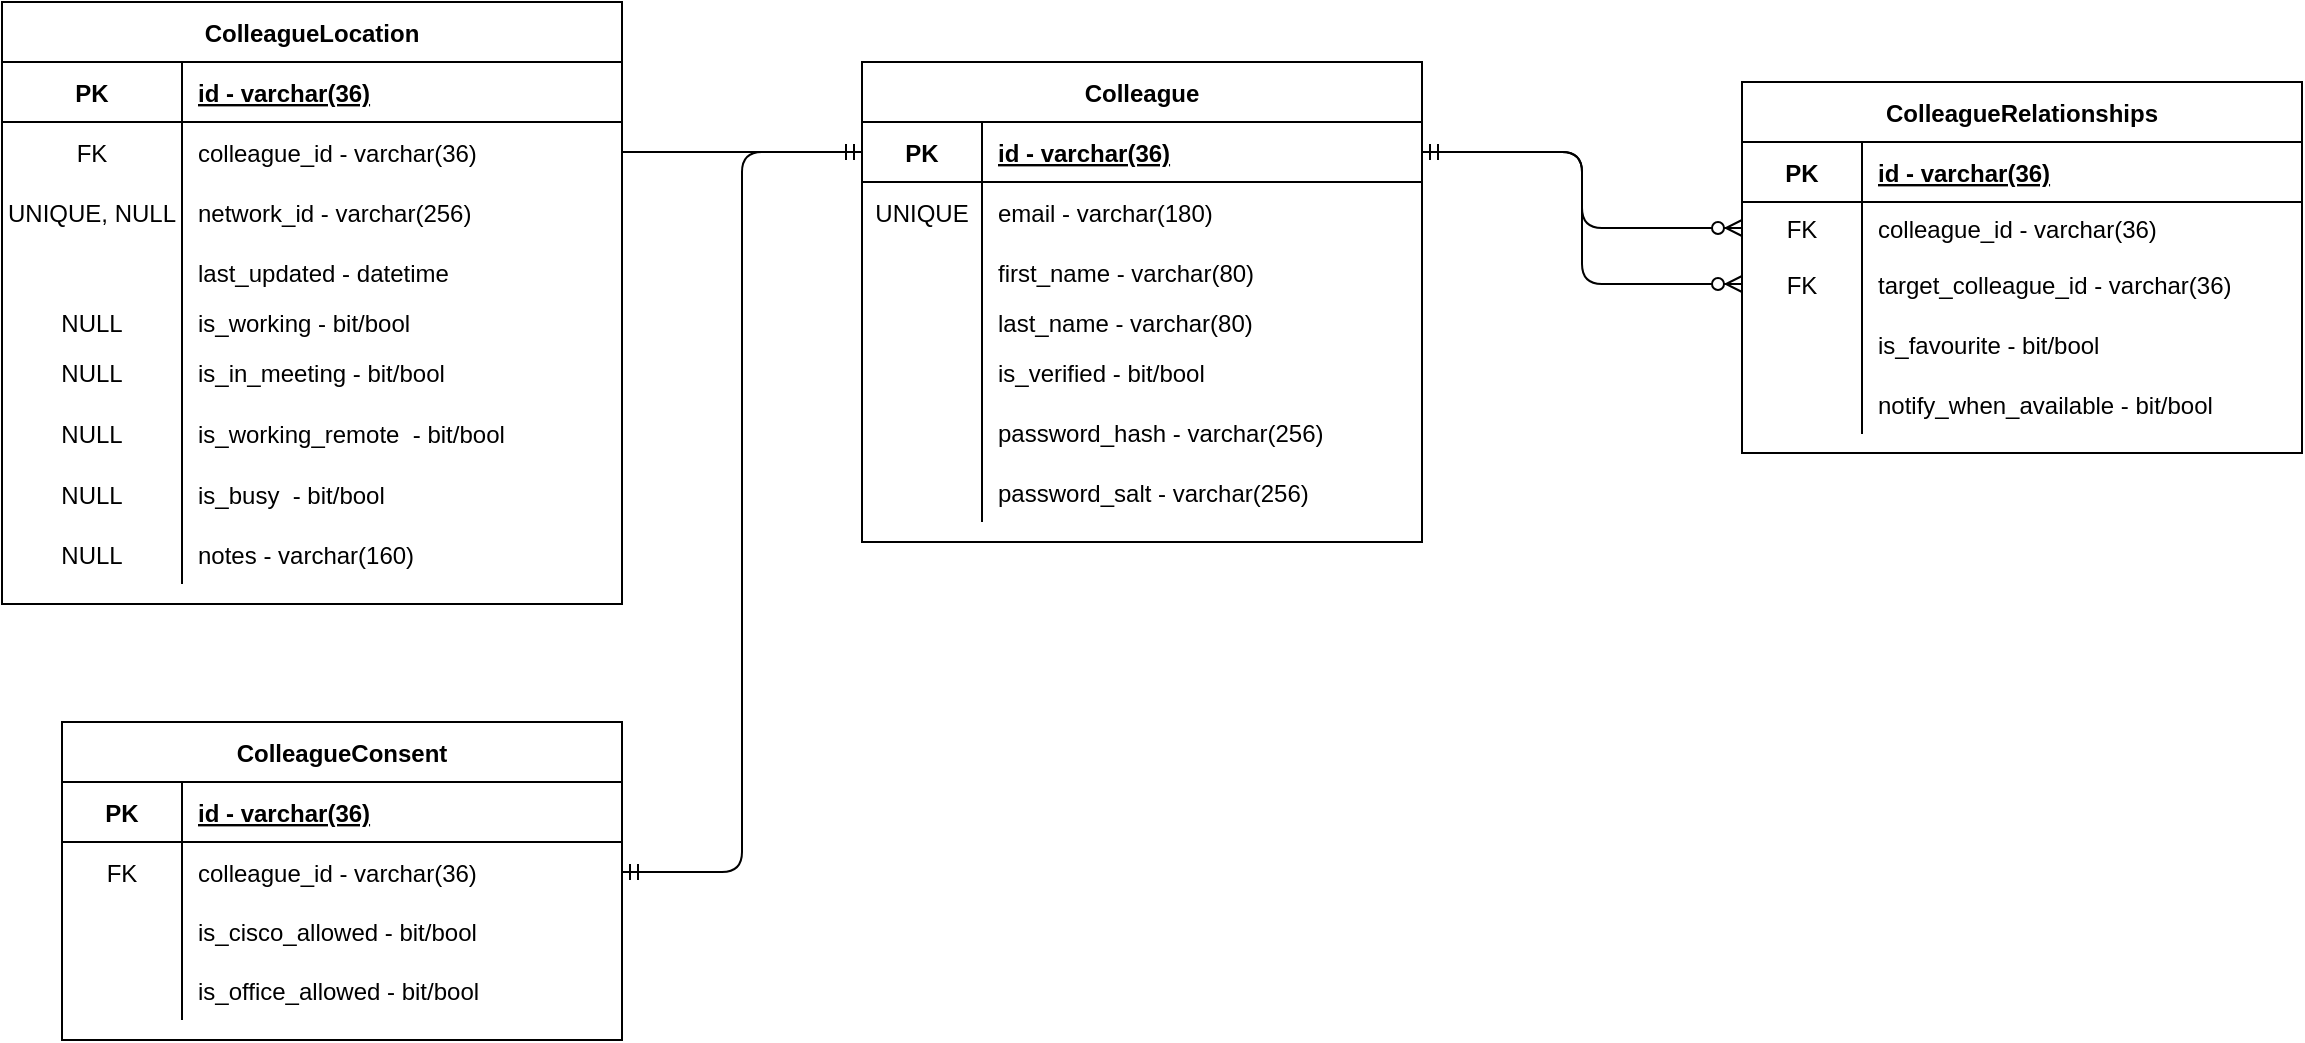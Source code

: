 <mxfile version="22.1.0" type="device" pages="4">
  <diagram id="R2lEEEUBdFMjLlhIrx00" name="Situation 1">
    <mxGraphModel dx="1450" dy="534" grid="1" gridSize="10" guides="1" tooltips="1" connect="1" arrows="1" fold="1" page="0" pageScale="1" pageWidth="850" pageHeight="1100" math="0" shadow="0" extFonts="Permanent Marker^https://fonts.googleapis.com/css?family=Permanent+Marker">
      <root>
        <mxCell id="0" />
        <mxCell id="1" parent="0" />
        <mxCell id="C-vyLk0tnHw3VtMMgP7b-2" value=" ColleagueLocation" style="shape=table;startSize=30;container=1;collapsible=1;childLayout=tableLayout;fixedRows=1;rowLines=0;fontStyle=1;align=center;resizeLast=1;" parent="1" vertex="1">
          <mxGeometry x="-390" y="120" width="310" height="301.0" as="geometry" />
        </mxCell>
        <mxCell id="C-vyLk0tnHw3VtMMgP7b-3" value="" style="shape=partialRectangle;collapsible=0;dropTarget=0;pointerEvents=0;fillColor=none;points=[[0,0.5],[1,0.5]];portConstraint=eastwest;top=0;left=0;right=0;bottom=1;" parent="C-vyLk0tnHw3VtMMgP7b-2" vertex="1">
          <mxGeometry y="30" width="310" height="30" as="geometry" />
        </mxCell>
        <mxCell id="C-vyLk0tnHw3VtMMgP7b-4" value="PK" style="shape=partialRectangle;overflow=hidden;connectable=0;fillColor=none;top=0;left=0;bottom=0;right=0;fontStyle=1;" parent="C-vyLk0tnHw3VtMMgP7b-3" vertex="1">
          <mxGeometry width="90" height="30" as="geometry">
            <mxRectangle width="90" height="30" as="alternateBounds" />
          </mxGeometry>
        </mxCell>
        <mxCell id="C-vyLk0tnHw3VtMMgP7b-5" value="id - varchar(36)" style="shape=partialRectangle;overflow=hidden;connectable=0;fillColor=none;top=0;left=0;bottom=0;right=0;align=left;spacingLeft=6;fontStyle=5;" parent="C-vyLk0tnHw3VtMMgP7b-3" vertex="1">
          <mxGeometry x="90" width="220" height="30" as="geometry">
            <mxRectangle width="220" height="30" as="alternateBounds" />
          </mxGeometry>
        </mxCell>
        <mxCell id="C-vyLk0tnHw3VtMMgP7b-6" value="" style="shape=partialRectangle;collapsible=0;dropTarget=0;pointerEvents=0;fillColor=none;points=[[0,0.5],[1,0.5]];portConstraint=eastwest;top=0;left=0;right=0;bottom=0;" parent="C-vyLk0tnHw3VtMMgP7b-2" vertex="1">
          <mxGeometry y="60" width="310" height="30" as="geometry" />
        </mxCell>
        <mxCell id="C-vyLk0tnHw3VtMMgP7b-7" value="FK" style="shape=partialRectangle;overflow=hidden;connectable=0;fillColor=none;top=0;left=0;bottom=0;right=0;" parent="C-vyLk0tnHw3VtMMgP7b-6" vertex="1">
          <mxGeometry width="90" height="30" as="geometry">
            <mxRectangle width="90" height="30" as="alternateBounds" />
          </mxGeometry>
        </mxCell>
        <mxCell id="C-vyLk0tnHw3VtMMgP7b-8" value="colleague_id - varchar(36)" style="shape=partialRectangle;overflow=hidden;connectable=0;fillColor=none;top=0;left=0;bottom=0;right=0;align=left;spacingLeft=6;" parent="C-vyLk0tnHw3VtMMgP7b-6" vertex="1">
          <mxGeometry x="90" width="220" height="30" as="geometry">
            <mxRectangle width="220" height="30" as="alternateBounds" />
          </mxGeometry>
        </mxCell>
        <mxCell id="9ensRCha87_UwzC49WSt-20" style="shape=partialRectangle;collapsible=0;dropTarget=0;pointerEvents=0;fillColor=none;points=[[0,0.5],[1,0.5]];portConstraint=eastwest;top=0;left=0;right=0;bottom=0;" parent="C-vyLk0tnHw3VtMMgP7b-2" vertex="1">
          <mxGeometry y="90" width="310" height="30" as="geometry" />
        </mxCell>
        <mxCell id="9ensRCha87_UwzC49WSt-21" value="UNIQUE, NULL" style="shape=partialRectangle;overflow=hidden;connectable=0;fillColor=none;top=0;left=0;bottom=0;right=0;" parent="9ensRCha87_UwzC49WSt-20" vertex="1">
          <mxGeometry width="90" height="30" as="geometry">
            <mxRectangle width="90" height="30" as="alternateBounds" />
          </mxGeometry>
        </mxCell>
        <mxCell id="9ensRCha87_UwzC49WSt-22" value="network_id - varchar(256)" style="shape=partialRectangle;overflow=hidden;connectable=0;fillColor=none;top=0;left=0;bottom=0;right=0;align=left;spacingLeft=6;" parent="9ensRCha87_UwzC49WSt-20" vertex="1">
          <mxGeometry x="90" width="220" height="30" as="geometry">
            <mxRectangle width="220" height="30" as="alternateBounds" />
          </mxGeometry>
        </mxCell>
        <mxCell id="C-vyLk0tnHw3VtMMgP7b-9" value="" style="shape=partialRectangle;collapsible=0;dropTarget=0;pointerEvents=0;fillColor=none;points=[[0,0.5],[1,0.5]];portConstraint=eastwest;top=0;left=0;right=0;bottom=0;" parent="C-vyLk0tnHw3VtMMgP7b-2" vertex="1">
          <mxGeometry y="120" width="310" height="30" as="geometry" />
        </mxCell>
        <mxCell id="C-vyLk0tnHw3VtMMgP7b-10" value="" style="shape=partialRectangle;overflow=hidden;connectable=0;fillColor=none;top=0;left=0;bottom=0;right=0;" parent="C-vyLk0tnHw3VtMMgP7b-9" vertex="1">
          <mxGeometry width="90" height="30" as="geometry">
            <mxRectangle width="90" height="30" as="alternateBounds" />
          </mxGeometry>
        </mxCell>
        <mxCell id="C-vyLk0tnHw3VtMMgP7b-11" value="last_updated - datetime" style="shape=partialRectangle;overflow=hidden;connectable=0;fillColor=none;top=0;left=0;bottom=0;right=0;align=left;spacingLeft=6;" parent="C-vyLk0tnHw3VtMMgP7b-9" vertex="1">
          <mxGeometry x="90" width="220" height="30" as="geometry">
            <mxRectangle width="220" height="30" as="alternateBounds" />
          </mxGeometry>
        </mxCell>
        <mxCell id="vOfwvQDJy_QU-jUQC5q--1" style="shape=partialRectangle;collapsible=0;dropTarget=0;pointerEvents=0;fillColor=none;points=[[0,0.5],[1,0.5]];portConstraint=eastwest;top=0;left=0;right=0;bottom=0;" parent="C-vyLk0tnHw3VtMMgP7b-2" vertex="1">
          <mxGeometry y="150" width="310" height="20" as="geometry" />
        </mxCell>
        <mxCell id="vOfwvQDJy_QU-jUQC5q--2" value="NULL" style="shape=partialRectangle;overflow=hidden;connectable=0;fillColor=none;top=0;left=0;bottom=0;right=0;" parent="vOfwvQDJy_QU-jUQC5q--1" vertex="1">
          <mxGeometry width="90" height="20" as="geometry">
            <mxRectangle width="90" height="20" as="alternateBounds" />
          </mxGeometry>
        </mxCell>
        <mxCell id="vOfwvQDJy_QU-jUQC5q--3" value="is_working - bit/bool" style="shape=partialRectangle;overflow=hidden;connectable=0;fillColor=none;top=0;left=0;bottom=0;right=0;align=left;spacingLeft=6;" parent="vOfwvQDJy_QU-jUQC5q--1" vertex="1">
          <mxGeometry x="90" width="220" height="20" as="geometry">
            <mxRectangle width="220" height="20" as="alternateBounds" />
          </mxGeometry>
        </mxCell>
        <mxCell id="6vuhMs1_9F57GPGecayb-1" style="shape=partialRectangle;collapsible=0;dropTarget=0;pointerEvents=0;fillColor=none;points=[[0,0.5],[1,0.5]];portConstraint=eastwest;top=0;left=0;right=0;bottom=0;" parent="C-vyLk0tnHw3VtMMgP7b-2" vertex="1">
          <mxGeometry y="170" width="310" height="30" as="geometry" />
        </mxCell>
        <mxCell id="6vuhMs1_9F57GPGecayb-2" value="NULL" style="shape=partialRectangle;overflow=hidden;connectable=0;fillColor=none;top=0;left=0;bottom=0;right=0;" parent="6vuhMs1_9F57GPGecayb-1" vertex="1">
          <mxGeometry width="90" height="30" as="geometry">
            <mxRectangle width="90" height="30" as="alternateBounds" />
          </mxGeometry>
        </mxCell>
        <mxCell id="6vuhMs1_9F57GPGecayb-3" value="is_in_meeting - bit/bool" style="shape=partialRectangle;overflow=hidden;connectable=0;fillColor=none;top=0;left=0;bottom=0;right=0;align=left;spacingLeft=6;" parent="6vuhMs1_9F57GPGecayb-1" vertex="1">
          <mxGeometry x="90" width="220" height="30" as="geometry">
            <mxRectangle width="220" height="30" as="alternateBounds" />
          </mxGeometry>
        </mxCell>
        <mxCell id="9ensRCha87_UwzC49WSt-26" style="shape=partialRectangle;collapsible=0;dropTarget=0;pointerEvents=0;fillColor=none;points=[[0,0.5],[1,0.5]];portConstraint=eastwest;top=0;left=0;right=0;bottom=0;" parent="C-vyLk0tnHw3VtMMgP7b-2" vertex="1">
          <mxGeometry y="200" width="310" height="31" as="geometry" />
        </mxCell>
        <mxCell id="9ensRCha87_UwzC49WSt-27" value="NULL" style="shape=partialRectangle;overflow=hidden;connectable=0;fillColor=none;top=0;left=0;bottom=0;right=0;" parent="9ensRCha87_UwzC49WSt-26" vertex="1">
          <mxGeometry width="90" height="31" as="geometry">
            <mxRectangle width="90" height="31" as="alternateBounds" />
          </mxGeometry>
        </mxCell>
        <mxCell id="9ensRCha87_UwzC49WSt-28" value="is_working_remote  - bit/bool" style="shape=partialRectangle;overflow=hidden;connectable=0;fillColor=none;top=0;left=0;bottom=0;right=0;align=left;spacingLeft=6;" parent="9ensRCha87_UwzC49WSt-26" vertex="1">
          <mxGeometry x="90" width="220" height="31" as="geometry">
            <mxRectangle width="220" height="31" as="alternateBounds" />
          </mxGeometry>
        </mxCell>
        <mxCell id="9ensRCha87_UwzC49WSt-43" style="shape=partialRectangle;collapsible=0;dropTarget=0;pointerEvents=0;fillColor=none;points=[[0,0.5],[1,0.5]];portConstraint=eastwest;top=0;left=0;right=0;bottom=0;" parent="C-vyLk0tnHw3VtMMgP7b-2" vertex="1">
          <mxGeometry y="231" width="310" height="30" as="geometry" />
        </mxCell>
        <mxCell id="9ensRCha87_UwzC49WSt-44" value="NULL" style="shape=partialRectangle;overflow=hidden;connectable=0;fillColor=none;top=0;left=0;bottom=0;right=0;" parent="9ensRCha87_UwzC49WSt-43" vertex="1">
          <mxGeometry width="90" height="30" as="geometry">
            <mxRectangle width="90" height="30" as="alternateBounds" />
          </mxGeometry>
        </mxCell>
        <mxCell id="9ensRCha87_UwzC49WSt-45" value="is_busy  - bit/bool" style="shape=partialRectangle;overflow=hidden;connectable=0;fillColor=none;top=0;left=0;bottom=0;right=0;align=left;spacingLeft=6;" parent="9ensRCha87_UwzC49WSt-43" vertex="1">
          <mxGeometry x="90" width="220" height="30" as="geometry">
            <mxRectangle width="220" height="30" as="alternateBounds" />
          </mxGeometry>
        </mxCell>
        <mxCell id="9ensRCha87_UwzC49WSt-23" style="shape=partialRectangle;collapsible=0;dropTarget=0;pointerEvents=0;fillColor=none;points=[[0,0.5],[1,0.5]];portConstraint=eastwest;top=0;left=0;right=0;bottom=0;" parent="C-vyLk0tnHw3VtMMgP7b-2" vertex="1">
          <mxGeometry y="261" width="310" height="30" as="geometry" />
        </mxCell>
        <mxCell id="9ensRCha87_UwzC49WSt-24" value="NULL" style="shape=partialRectangle;overflow=hidden;connectable=0;fillColor=none;top=0;left=0;bottom=0;right=0;" parent="9ensRCha87_UwzC49WSt-23" vertex="1">
          <mxGeometry width="90" height="30" as="geometry">
            <mxRectangle width="90" height="30" as="alternateBounds" />
          </mxGeometry>
        </mxCell>
        <mxCell id="9ensRCha87_UwzC49WSt-25" value="notes - varchar(160)" style="shape=partialRectangle;overflow=hidden;connectable=0;fillColor=none;top=0;left=0;bottom=0;right=0;align=left;spacingLeft=6;" parent="9ensRCha87_UwzC49WSt-23" vertex="1">
          <mxGeometry x="90" width="220" height="30" as="geometry">
            <mxRectangle width="220" height="30" as="alternateBounds" />
          </mxGeometry>
        </mxCell>
        <mxCell id="C-vyLk0tnHw3VtMMgP7b-13" value="ColleagueRelationships" style="shape=table;startSize=30;container=1;collapsible=1;childLayout=tableLayout;fixedRows=1;rowLines=0;fontStyle=1;align=center;resizeLast=1;" parent="1" vertex="1">
          <mxGeometry x="480" y="160" width="280" height="185.5" as="geometry" />
        </mxCell>
        <mxCell id="C-vyLk0tnHw3VtMMgP7b-14" value="" style="shape=partialRectangle;collapsible=0;dropTarget=0;pointerEvents=0;fillColor=none;points=[[0,0.5],[1,0.5]];portConstraint=eastwest;top=0;left=0;right=0;bottom=1;" parent="C-vyLk0tnHw3VtMMgP7b-13" vertex="1">
          <mxGeometry y="30" width="280" height="30" as="geometry" />
        </mxCell>
        <mxCell id="C-vyLk0tnHw3VtMMgP7b-15" value="PK" style="shape=partialRectangle;overflow=hidden;connectable=0;fillColor=none;top=0;left=0;bottom=0;right=0;fontStyle=1;" parent="C-vyLk0tnHw3VtMMgP7b-14" vertex="1">
          <mxGeometry width="60" height="30" as="geometry">
            <mxRectangle width="60" height="30" as="alternateBounds" />
          </mxGeometry>
        </mxCell>
        <mxCell id="C-vyLk0tnHw3VtMMgP7b-16" value="id - varchar(36)" style="shape=partialRectangle;overflow=hidden;connectable=0;fillColor=none;top=0;left=0;bottom=0;right=0;align=left;spacingLeft=6;fontStyle=5;" parent="C-vyLk0tnHw3VtMMgP7b-14" vertex="1">
          <mxGeometry x="60" width="220" height="30" as="geometry">
            <mxRectangle width="220" height="30" as="alternateBounds" />
          </mxGeometry>
        </mxCell>
        <mxCell id="C-vyLk0tnHw3VtMMgP7b-17" value="" style="shape=partialRectangle;collapsible=0;dropTarget=0;pointerEvents=0;fillColor=none;points=[[0,0.5],[1,0.5]];portConstraint=eastwest;top=0;left=0;right=0;bottom=0;" parent="C-vyLk0tnHw3VtMMgP7b-13" vertex="1">
          <mxGeometry y="60" width="280" height="26" as="geometry" />
        </mxCell>
        <mxCell id="C-vyLk0tnHw3VtMMgP7b-18" value="FK" style="shape=partialRectangle;overflow=hidden;connectable=0;fillColor=none;top=0;left=0;bottom=0;right=0;" parent="C-vyLk0tnHw3VtMMgP7b-17" vertex="1">
          <mxGeometry width="60" height="26" as="geometry">
            <mxRectangle width="60" height="26" as="alternateBounds" />
          </mxGeometry>
        </mxCell>
        <mxCell id="C-vyLk0tnHw3VtMMgP7b-19" value="colleague_id - varchar(36)" style="shape=partialRectangle;overflow=hidden;connectable=0;fillColor=none;top=0;left=0;bottom=0;right=0;align=left;spacingLeft=6;" parent="C-vyLk0tnHw3VtMMgP7b-17" vertex="1">
          <mxGeometry x="60" width="220" height="26" as="geometry">
            <mxRectangle width="220" height="26" as="alternateBounds" />
          </mxGeometry>
        </mxCell>
        <mxCell id="C-vyLk0tnHw3VtMMgP7b-20" value="" style="shape=partialRectangle;collapsible=0;dropTarget=0;pointerEvents=0;fillColor=none;points=[[0,0.5],[1,0.5]];portConstraint=eastwest;top=0;left=0;right=0;bottom=0;" parent="C-vyLk0tnHw3VtMMgP7b-13" vertex="1">
          <mxGeometry y="86" width="280" height="30" as="geometry" />
        </mxCell>
        <mxCell id="C-vyLk0tnHw3VtMMgP7b-21" value="FK" style="shape=partialRectangle;overflow=hidden;connectable=0;fillColor=none;top=0;left=0;bottom=0;right=0;" parent="C-vyLk0tnHw3VtMMgP7b-20" vertex="1">
          <mxGeometry width="60" height="30" as="geometry">
            <mxRectangle width="60" height="30" as="alternateBounds" />
          </mxGeometry>
        </mxCell>
        <mxCell id="C-vyLk0tnHw3VtMMgP7b-22" value="target_colleague_id - varchar(36)" style="shape=partialRectangle;overflow=hidden;connectable=0;fillColor=none;top=0;left=0;bottom=0;right=0;align=left;spacingLeft=6;" parent="C-vyLk0tnHw3VtMMgP7b-20" vertex="1">
          <mxGeometry x="60" width="220" height="30" as="geometry">
            <mxRectangle width="220" height="30" as="alternateBounds" />
          </mxGeometry>
        </mxCell>
        <mxCell id="9ensRCha87_UwzC49WSt-35" style="shape=partialRectangle;collapsible=0;dropTarget=0;pointerEvents=0;fillColor=none;points=[[0,0.5],[1,0.5]];portConstraint=eastwest;top=0;left=0;right=0;bottom=0;" parent="C-vyLk0tnHw3VtMMgP7b-13" vertex="1">
          <mxGeometry y="116" width="280" height="30" as="geometry" />
        </mxCell>
        <mxCell id="9ensRCha87_UwzC49WSt-36" style="shape=partialRectangle;overflow=hidden;connectable=0;fillColor=none;top=0;left=0;bottom=0;right=0;" parent="9ensRCha87_UwzC49WSt-35" vertex="1">
          <mxGeometry width="60" height="30" as="geometry">
            <mxRectangle width="60" height="30" as="alternateBounds" />
          </mxGeometry>
        </mxCell>
        <mxCell id="9ensRCha87_UwzC49WSt-37" value="is_favourite - bit/bool" style="shape=partialRectangle;overflow=hidden;connectable=0;fillColor=none;top=0;left=0;bottom=0;right=0;align=left;spacingLeft=6;" parent="9ensRCha87_UwzC49WSt-35" vertex="1">
          <mxGeometry x="60" width="220" height="30" as="geometry">
            <mxRectangle width="220" height="30" as="alternateBounds" />
          </mxGeometry>
        </mxCell>
        <mxCell id="9ensRCha87_UwzC49WSt-32" style="shape=partialRectangle;collapsible=0;dropTarget=0;pointerEvents=0;fillColor=none;points=[[0,0.5],[1,0.5]];portConstraint=eastwest;top=0;left=0;right=0;bottom=0;" parent="C-vyLk0tnHw3VtMMgP7b-13" vertex="1">
          <mxGeometry y="146" width="280" height="30" as="geometry" />
        </mxCell>
        <mxCell id="9ensRCha87_UwzC49WSt-33" style="shape=partialRectangle;overflow=hidden;connectable=0;fillColor=none;top=0;left=0;bottom=0;right=0;" parent="9ensRCha87_UwzC49WSt-32" vertex="1">
          <mxGeometry width="60" height="30" as="geometry">
            <mxRectangle width="60" height="30" as="alternateBounds" />
          </mxGeometry>
        </mxCell>
        <mxCell id="9ensRCha87_UwzC49WSt-34" value="notify_when_available - bit/bool" style="shape=partialRectangle;overflow=hidden;connectable=0;fillColor=none;top=0;left=0;bottom=0;right=0;align=left;spacingLeft=6;" parent="9ensRCha87_UwzC49WSt-32" vertex="1">
          <mxGeometry x="60" width="220" height="30" as="geometry">
            <mxRectangle width="220" height="30" as="alternateBounds" />
          </mxGeometry>
        </mxCell>
        <mxCell id="C-vyLk0tnHw3VtMMgP7b-23" value="Colleague" style="shape=table;startSize=30;container=1;collapsible=1;childLayout=tableLayout;fixedRows=1;rowLines=0;fontStyle=1;align=center;resizeLast=1;" parent="1" vertex="1">
          <mxGeometry x="40" y="150" width="280" height="240" as="geometry" />
        </mxCell>
        <mxCell id="C-vyLk0tnHw3VtMMgP7b-24" value="" style="shape=partialRectangle;collapsible=0;dropTarget=0;pointerEvents=0;fillColor=none;points=[[0,0.5],[1,0.5]];portConstraint=eastwest;top=0;left=0;right=0;bottom=1;" parent="C-vyLk0tnHw3VtMMgP7b-23" vertex="1">
          <mxGeometry y="30" width="280" height="30" as="geometry" />
        </mxCell>
        <mxCell id="C-vyLk0tnHw3VtMMgP7b-25" value="PK" style="shape=partialRectangle;overflow=hidden;connectable=0;fillColor=none;top=0;left=0;bottom=0;right=0;fontStyle=1;" parent="C-vyLk0tnHw3VtMMgP7b-24" vertex="1">
          <mxGeometry width="60" height="30" as="geometry">
            <mxRectangle width="60" height="30" as="alternateBounds" />
          </mxGeometry>
        </mxCell>
        <mxCell id="C-vyLk0tnHw3VtMMgP7b-26" value="id - varchar(36)" style="shape=partialRectangle;overflow=hidden;connectable=0;fillColor=none;top=0;left=0;bottom=0;right=0;align=left;spacingLeft=6;fontStyle=5;" parent="C-vyLk0tnHw3VtMMgP7b-24" vertex="1">
          <mxGeometry x="60" width="220" height="30" as="geometry">
            <mxRectangle width="220" height="30" as="alternateBounds" />
          </mxGeometry>
        </mxCell>
        <mxCell id="9ensRCha87_UwzC49WSt-5" style="shape=partialRectangle;collapsible=0;dropTarget=0;pointerEvents=0;fillColor=none;points=[[0,0.5],[1,0.5]];portConstraint=eastwest;top=0;left=0;right=0;bottom=0;" parent="C-vyLk0tnHw3VtMMgP7b-23" vertex="1">
          <mxGeometry y="60" width="280" height="30" as="geometry" />
        </mxCell>
        <mxCell id="9ensRCha87_UwzC49WSt-6" value="UNIQUE" style="shape=partialRectangle;overflow=hidden;connectable=0;fillColor=none;top=0;left=0;bottom=0;right=0;" parent="9ensRCha87_UwzC49WSt-5" vertex="1">
          <mxGeometry width="60" height="30" as="geometry">
            <mxRectangle width="60" height="30" as="alternateBounds" />
          </mxGeometry>
        </mxCell>
        <mxCell id="9ensRCha87_UwzC49WSt-7" value="email - varchar(180)" style="shape=partialRectangle;overflow=hidden;connectable=0;fillColor=none;top=0;left=0;bottom=0;right=0;align=left;spacingLeft=6;" parent="9ensRCha87_UwzC49WSt-5" vertex="1">
          <mxGeometry x="60" width="220" height="30" as="geometry">
            <mxRectangle width="220" height="30" as="alternateBounds" />
          </mxGeometry>
        </mxCell>
        <mxCell id="C-vyLk0tnHw3VtMMgP7b-27" value="" style="shape=partialRectangle;collapsible=0;dropTarget=0;pointerEvents=0;fillColor=none;points=[[0,0.5],[1,0.5]];portConstraint=eastwest;top=0;left=0;right=0;bottom=0;" parent="C-vyLk0tnHw3VtMMgP7b-23" vertex="1">
          <mxGeometry y="90" width="280" height="30" as="geometry" />
        </mxCell>
        <mxCell id="C-vyLk0tnHw3VtMMgP7b-28" value="" style="shape=partialRectangle;overflow=hidden;connectable=0;fillColor=none;top=0;left=0;bottom=0;right=0;" parent="C-vyLk0tnHw3VtMMgP7b-27" vertex="1">
          <mxGeometry width="60" height="30" as="geometry">
            <mxRectangle width="60" height="30" as="alternateBounds" />
          </mxGeometry>
        </mxCell>
        <mxCell id="C-vyLk0tnHw3VtMMgP7b-29" value="first_name - varchar(80)" style="shape=partialRectangle;overflow=hidden;connectable=0;fillColor=none;top=0;left=0;bottom=0;right=0;align=left;spacingLeft=6;" parent="C-vyLk0tnHw3VtMMgP7b-27" vertex="1">
          <mxGeometry x="60" width="220" height="30" as="geometry">
            <mxRectangle width="220" height="30" as="alternateBounds" />
          </mxGeometry>
        </mxCell>
        <mxCell id="9ensRCha87_UwzC49WSt-2" style="shape=partialRectangle;collapsible=0;dropTarget=0;pointerEvents=0;fillColor=none;points=[[0,0.5],[1,0.5]];portConstraint=eastwest;top=0;left=0;right=0;bottom=0;" parent="C-vyLk0tnHw3VtMMgP7b-23" vertex="1">
          <mxGeometry y="120" width="280" height="20" as="geometry" />
        </mxCell>
        <mxCell id="9ensRCha87_UwzC49WSt-3" style="shape=partialRectangle;overflow=hidden;connectable=0;fillColor=none;top=0;left=0;bottom=0;right=0;" parent="9ensRCha87_UwzC49WSt-2" vertex="1">
          <mxGeometry width="60" height="20" as="geometry">
            <mxRectangle width="60" height="20" as="alternateBounds" />
          </mxGeometry>
        </mxCell>
        <mxCell id="9ensRCha87_UwzC49WSt-4" value="last_name - varchar(80)" style="shape=partialRectangle;overflow=hidden;connectable=0;fillColor=none;top=0;left=0;bottom=0;right=0;align=left;spacingLeft=6;" parent="9ensRCha87_UwzC49WSt-2" vertex="1">
          <mxGeometry x="60" width="220" height="20" as="geometry">
            <mxRectangle width="220" height="20" as="alternateBounds" />
          </mxGeometry>
        </mxCell>
        <mxCell id="6vuhMs1_9F57GPGecayb-5" style="shape=partialRectangle;collapsible=0;dropTarget=0;pointerEvents=0;fillColor=none;points=[[0,0.5],[1,0.5]];portConstraint=eastwest;top=0;left=0;right=0;bottom=0;" parent="C-vyLk0tnHw3VtMMgP7b-23" vertex="1">
          <mxGeometry y="140" width="280" height="30" as="geometry" />
        </mxCell>
        <mxCell id="6vuhMs1_9F57GPGecayb-6" style="shape=partialRectangle;overflow=hidden;connectable=0;fillColor=none;top=0;left=0;bottom=0;right=0;" parent="6vuhMs1_9F57GPGecayb-5" vertex="1">
          <mxGeometry width="60" height="30" as="geometry">
            <mxRectangle width="60" height="30" as="alternateBounds" />
          </mxGeometry>
        </mxCell>
        <mxCell id="6vuhMs1_9F57GPGecayb-7" value="is_verified - bit/bool" style="shape=partialRectangle;overflow=hidden;connectable=0;fillColor=none;top=0;left=0;bottom=0;right=0;align=left;spacingLeft=6;" parent="6vuhMs1_9F57GPGecayb-5" vertex="1">
          <mxGeometry x="60" width="220" height="30" as="geometry">
            <mxRectangle width="220" height="30" as="alternateBounds" />
          </mxGeometry>
        </mxCell>
        <mxCell id="9ensRCha87_UwzC49WSt-8" style="shape=partialRectangle;collapsible=0;dropTarget=0;pointerEvents=0;fillColor=none;points=[[0,0.5],[1,0.5]];portConstraint=eastwest;top=0;left=0;right=0;bottom=0;" parent="C-vyLk0tnHw3VtMMgP7b-23" vertex="1">
          <mxGeometry y="170" width="280" height="30" as="geometry" />
        </mxCell>
        <mxCell id="9ensRCha87_UwzC49WSt-9" style="shape=partialRectangle;overflow=hidden;connectable=0;fillColor=none;top=0;left=0;bottom=0;right=0;" parent="9ensRCha87_UwzC49WSt-8" vertex="1">
          <mxGeometry width="60" height="30" as="geometry">
            <mxRectangle width="60" height="30" as="alternateBounds" />
          </mxGeometry>
        </mxCell>
        <mxCell id="9ensRCha87_UwzC49WSt-10" value="password_hash - varchar(256)" style="shape=partialRectangle;overflow=hidden;connectable=0;fillColor=none;top=0;left=0;bottom=0;right=0;align=left;spacingLeft=6;" parent="9ensRCha87_UwzC49WSt-8" vertex="1">
          <mxGeometry x="60" width="220" height="30" as="geometry">
            <mxRectangle width="220" height="30" as="alternateBounds" />
          </mxGeometry>
        </mxCell>
        <mxCell id="9ensRCha87_UwzC49WSt-11" style="shape=partialRectangle;collapsible=0;dropTarget=0;pointerEvents=0;fillColor=none;points=[[0,0.5],[1,0.5]];portConstraint=eastwest;top=0;left=0;right=0;bottom=0;" parent="C-vyLk0tnHw3VtMMgP7b-23" vertex="1">
          <mxGeometry y="200" width="280" height="30" as="geometry" />
        </mxCell>
        <mxCell id="9ensRCha87_UwzC49WSt-12" style="shape=partialRectangle;overflow=hidden;connectable=0;fillColor=none;top=0;left=0;bottom=0;right=0;" parent="9ensRCha87_UwzC49WSt-11" vertex="1">
          <mxGeometry width="60" height="30" as="geometry">
            <mxRectangle width="60" height="30" as="alternateBounds" />
          </mxGeometry>
        </mxCell>
        <mxCell id="9ensRCha87_UwzC49WSt-13" value="password_salt - varchar(256)" style="shape=partialRectangle;overflow=hidden;connectable=0;fillColor=none;top=0;left=0;bottom=0;right=0;align=left;spacingLeft=6;" parent="9ensRCha87_UwzC49WSt-11" vertex="1">
          <mxGeometry x="60" width="220" height="30" as="geometry">
            <mxRectangle width="220" height="30" as="alternateBounds" />
          </mxGeometry>
        </mxCell>
        <mxCell id="9ensRCha87_UwzC49WSt-54" value="" style="edgeStyle=orthogonalEdgeStyle;fontSize=12;html=1;endArrow=ERzeroToMany;startArrow=ERmandOne;rounded=1;" parent="1" source="C-vyLk0tnHw3VtMMgP7b-24" target="C-vyLk0tnHw3VtMMgP7b-17" edge="1">
          <mxGeometry width="100" height="100" relative="1" as="geometry">
            <mxPoint x="80" y="490" as="sourcePoint" />
            <mxPoint x="180" y="390" as="targetPoint" />
          </mxGeometry>
        </mxCell>
        <mxCell id="9ensRCha87_UwzC49WSt-55" value="" style="edgeStyle=orthogonalEdgeStyle;fontSize=12;html=1;endArrow=ERzeroToMany;startArrow=ERmandOne;rounded=1;" parent="1" source="C-vyLk0tnHw3VtMMgP7b-24" target="C-vyLk0tnHw3VtMMgP7b-20" edge="1">
          <mxGeometry width="100" height="100" relative="1" as="geometry">
            <mxPoint x="90" y="500" as="sourcePoint" />
            <mxPoint x="190" y="400" as="targetPoint" />
          </mxGeometry>
        </mxCell>
        <mxCell id="9ensRCha87_UwzC49WSt-56" value=" ColleagueConsent" style="shape=table;startSize=30;container=1;collapsible=1;childLayout=tableLayout;fixedRows=1;rowLines=0;fontStyle=1;align=center;resizeLast=1;" parent="1" vertex="1">
          <mxGeometry x="-360" y="480" width="280" height="159" as="geometry" />
        </mxCell>
        <mxCell id="9ensRCha87_UwzC49WSt-57" value="" style="shape=partialRectangle;collapsible=0;dropTarget=0;pointerEvents=0;fillColor=none;points=[[0,0.5],[1,0.5]];portConstraint=eastwest;top=0;left=0;right=0;bottom=1;" parent="9ensRCha87_UwzC49WSt-56" vertex="1">
          <mxGeometry y="30" width="280" height="30" as="geometry" />
        </mxCell>
        <mxCell id="9ensRCha87_UwzC49WSt-58" value="PK" style="shape=partialRectangle;overflow=hidden;connectable=0;fillColor=none;top=0;left=0;bottom=0;right=0;fontStyle=1;" parent="9ensRCha87_UwzC49WSt-57" vertex="1">
          <mxGeometry width="60" height="30" as="geometry">
            <mxRectangle width="60" height="30" as="alternateBounds" />
          </mxGeometry>
        </mxCell>
        <mxCell id="9ensRCha87_UwzC49WSt-59" value="id - varchar(36)" style="shape=partialRectangle;overflow=hidden;connectable=0;fillColor=none;top=0;left=0;bottom=0;right=0;align=left;spacingLeft=6;fontStyle=5;" parent="9ensRCha87_UwzC49WSt-57" vertex="1">
          <mxGeometry x="60" width="220" height="30" as="geometry">
            <mxRectangle width="220" height="30" as="alternateBounds" />
          </mxGeometry>
        </mxCell>
        <mxCell id="9ensRCha87_UwzC49WSt-60" value="" style="shape=partialRectangle;collapsible=0;dropTarget=0;pointerEvents=0;fillColor=none;points=[[0,0.5],[1,0.5]];portConstraint=eastwest;top=0;left=0;right=0;bottom=0;" parent="9ensRCha87_UwzC49WSt-56" vertex="1">
          <mxGeometry y="60" width="280" height="30" as="geometry" />
        </mxCell>
        <mxCell id="9ensRCha87_UwzC49WSt-61" value="FK" style="shape=partialRectangle;overflow=hidden;connectable=0;fillColor=none;top=0;left=0;bottom=0;right=0;" parent="9ensRCha87_UwzC49WSt-60" vertex="1">
          <mxGeometry width="60" height="30" as="geometry">
            <mxRectangle width="60" height="30" as="alternateBounds" />
          </mxGeometry>
        </mxCell>
        <mxCell id="9ensRCha87_UwzC49WSt-62" value="colleague_id - varchar(36)" style="shape=partialRectangle;overflow=hidden;connectable=0;fillColor=none;top=0;left=0;bottom=0;right=0;align=left;spacingLeft=6;" parent="9ensRCha87_UwzC49WSt-60" vertex="1">
          <mxGeometry x="60" width="220" height="30" as="geometry">
            <mxRectangle width="220" height="30" as="alternateBounds" />
          </mxGeometry>
        </mxCell>
        <mxCell id="9ensRCha87_UwzC49WSt-63" style="shape=partialRectangle;collapsible=0;dropTarget=0;pointerEvents=0;fillColor=none;points=[[0,0.5],[1,0.5]];portConstraint=eastwest;top=0;left=0;right=0;bottom=0;" parent="9ensRCha87_UwzC49WSt-56" vertex="1">
          <mxGeometry y="90" width="280" height="29" as="geometry" />
        </mxCell>
        <mxCell id="9ensRCha87_UwzC49WSt-64" value="" style="shape=partialRectangle;overflow=hidden;connectable=0;fillColor=none;top=0;left=0;bottom=0;right=0;" parent="9ensRCha87_UwzC49WSt-63" vertex="1">
          <mxGeometry width="60" height="29" as="geometry">
            <mxRectangle width="60" height="29" as="alternateBounds" />
          </mxGeometry>
        </mxCell>
        <mxCell id="9ensRCha87_UwzC49WSt-65" value="is_cisco_allowed - bit/bool" style="shape=partialRectangle;overflow=hidden;connectable=0;fillColor=none;top=0;left=0;bottom=0;right=0;align=left;spacingLeft=6;" parent="9ensRCha87_UwzC49WSt-63" vertex="1">
          <mxGeometry x="60" width="220" height="29" as="geometry">
            <mxRectangle width="220" height="29" as="alternateBounds" />
          </mxGeometry>
        </mxCell>
        <mxCell id="9ensRCha87_UwzC49WSt-66" value="" style="shape=partialRectangle;collapsible=0;dropTarget=0;pointerEvents=0;fillColor=none;points=[[0,0.5],[1,0.5]];portConstraint=eastwest;top=0;left=0;right=0;bottom=0;" parent="9ensRCha87_UwzC49WSt-56" vertex="1">
          <mxGeometry y="119" width="280" height="30" as="geometry" />
        </mxCell>
        <mxCell id="9ensRCha87_UwzC49WSt-67" value="" style="shape=partialRectangle;overflow=hidden;connectable=0;fillColor=none;top=0;left=0;bottom=0;right=0;" parent="9ensRCha87_UwzC49WSt-66" vertex="1">
          <mxGeometry width="60" height="30" as="geometry">
            <mxRectangle width="60" height="30" as="alternateBounds" />
          </mxGeometry>
        </mxCell>
        <mxCell id="9ensRCha87_UwzC49WSt-68" value="is_office_allowed - bit/bool" style="shape=partialRectangle;overflow=hidden;connectable=0;fillColor=none;top=0;left=0;bottom=0;right=0;align=left;spacingLeft=6;" parent="9ensRCha87_UwzC49WSt-66" vertex="1">
          <mxGeometry x="60" width="220" height="30" as="geometry">
            <mxRectangle width="220" height="30" as="alternateBounds" />
          </mxGeometry>
        </mxCell>
        <mxCell id="9ensRCha87_UwzC49WSt-79" value="" style="edgeStyle=orthogonalEdgeStyle;fontSize=12;html=1;endArrow=ERmandOne;rounded=1;" parent="1" source="C-vyLk0tnHw3VtMMgP7b-6" target="C-vyLk0tnHw3VtMMgP7b-24" edge="1">
          <mxGeometry width="100" height="100" relative="1" as="geometry">
            <mxPoint x="60" y="560" as="sourcePoint" />
            <mxPoint x="160" y="460" as="targetPoint" />
          </mxGeometry>
        </mxCell>
        <mxCell id="9ensRCha87_UwzC49WSt-80" value="" style="edgeStyle=orthogonalEdgeStyle;fontSize=12;html=1;endArrow=ERmandOne;startArrow=ERmandOne;rounded=1;" parent="1" source="9ensRCha87_UwzC49WSt-60" target="C-vyLk0tnHw3VtMMgP7b-24" edge="1">
          <mxGeometry width="100" height="100" relative="1" as="geometry">
            <mxPoint x="40" y="630" as="sourcePoint" />
            <mxPoint x="140" y="530" as="targetPoint" />
          </mxGeometry>
        </mxCell>
      </root>
    </mxGraphModel>
  </diagram>
  <diagram id="dPwYI6IUokGJ729LI7kQ" name="Situation 2">
    <mxGraphModel dx="2300" dy="363" grid="1" gridSize="10" guides="1" tooltips="1" connect="1" arrows="1" fold="1" page="0" pageScale="1" pageWidth="1169" pageHeight="827" math="0" shadow="0">
      <root>
        <mxCell id="0" />
        <mxCell id="1" parent="0" />
        <mxCell id="iD2qe8tuARkb1kWJe0AW-1" value=" ColleagueLocation" style="shape=table;startSize=30;container=1;collapsible=1;childLayout=tableLayout;fixedRows=1;rowLines=0;fontStyle=1;align=center;resizeLast=1;labelBackgroundColor=none;" vertex="1" parent="1">
          <mxGeometry x="-390" y="670" width="310" height="281.0" as="geometry" />
        </mxCell>
        <mxCell id="iD2qe8tuARkb1kWJe0AW-2" value="" style="shape=partialRectangle;collapsible=0;dropTarget=0;pointerEvents=0;fillColor=none;points=[[0,0.5],[1,0.5]];portConstraint=eastwest;top=0;left=0;right=0;bottom=1;labelBackgroundColor=none;" vertex="1" parent="iD2qe8tuARkb1kWJe0AW-1">
          <mxGeometry y="30" width="310" height="30" as="geometry" />
        </mxCell>
        <mxCell id="iD2qe8tuARkb1kWJe0AW-3" value="PK" style="shape=partialRectangle;overflow=hidden;connectable=0;fillColor=none;top=0;left=0;bottom=0;right=0;fontStyle=1;labelBackgroundColor=none;" vertex="1" parent="iD2qe8tuARkb1kWJe0AW-2">
          <mxGeometry width="90" height="30" as="geometry">
            <mxRectangle width="90" height="30" as="alternateBounds" />
          </mxGeometry>
        </mxCell>
        <mxCell id="iD2qe8tuARkb1kWJe0AW-4" value="id - varchar(36)" style="shape=partialRectangle;overflow=hidden;connectable=0;fillColor=none;top=0;left=0;bottom=0;right=0;align=left;spacingLeft=6;fontStyle=5;labelBackgroundColor=none;" vertex="1" parent="iD2qe8tuARkb1kWJe0AW-2">
          <mxGeometry x="90" width="220" height="30" as="geometry">
            <mxRectangle width="220" height="30" as="alternateBounds" />
          </mxGeometry>
        </mxCell>
        <mxCell id="iD2qe8tuARkb1kWJe0AW-5" value="" style="shape=partialRectangle;collapsible=0;dropTarget=0;pointerEvents=0;fillColor=none;points=[[0,0.5],[1,0.5]];portConstraint=eastwest;top=0;left=0;right=0;bottom=0;labelBackgroundColor=none;" vertex="1" parent="iD2qe8tuARkb1kWJe0AW-1">
          <mxGeometry y="60" width="310" height="30" as="geometry" />
        </mxCell>
        <mxCell id="iD2qe8tuARkb1kWJe0AW-6" value="FK" style="shape=partialRectangle;overflow=hidden;connectable=0;fillColor=none;top=0;left=0;bottom=0;right=0;labelBackgroundColor=none;" vertex="1" parent="iD2qe8tuARkb1kWJe0AW-5">
          <mxGeometry width="90" height="30" as="geometry">
            <mxRectangle width="90" height="30" as="alternateBounds" />
          </mxGeometry>
        </mxCell>
        <mxCell id="iD2qe8tuARkb1kWJe0AW-7" value="colleague_id - varchar(36)" style="shape=partialRectangle;overflow=hidden;connectable=0;fillColor=none;top=0;left=0;bottom=0;right=0;align=left;spacingLeft=6;labelBackgroundColor=none;" vertex="1" parent="iD2qe8tuARkb1kWJe0AW-5">
          <mxGeometry x="90" width="220" height="30" as="geometry">
            <mxRectangle width="220" height="30" as="alternateBounds" />
          </mxGeometry>
        </mxCell>
        <mxCell id="iD2qe8tuARkb1kWJe0AW-8" style="shape=partialRectangle;collapsible=0;dropTarget=0;pointerEvents=0;fillColor=none;points=[[0,0.5],[1,0.5]];portConstraint=eastwest;top=0;left=0;right=0;bottom=0;labelBackgroundColor=none;" vertex="1" parent="iD2qe8tuARkb1kWJe0AW-1">
          <mxGeometry y="90" width="310" height="30" as="geometry" />
        </mxCell>
        <mxCell id="iD2qe8tuARkb1kWJe0AW-9" value="UNIQUE, NULL" style="shape=partialRectangle;overflow=hidden;connectable=0;fillColor=none;top=0;left=0;bottom=0;right=0;labelBackgroundColor=none;" vertex="1" parent="iD2qe8tuARkb1kWJe0AW-8">
          <mxGeometry width="90" height="30" as="geometry">
            <mxRectangle width="90" height="30" as="alternateBounds" />
          </mxGeometry>
        </mxCell>
        <mxCell id="iD2qe8tuARkb1kWJe0AW-10" value="network_id - varchar(256)" style="shape=partialRectangle;overflow=hidden;connectable=0;fillColor=none;top=0;left=0;bottom=0;right=0;align=left;spacingLeft=6;labelBackgroundColor=none;" vertex="1" parent="iD2qe8tuARkb1kWJe0AW-8">
          <mxGeometry x="90" width="220" height="30" as="geometry">
            <mxRectangle width="220" height="30" as="alternateBounds" />
          </mxGeometry>
        </mxCell>
        <mxCell id="iD2qe8tuARkb1kWJe0AW-11" value="" style="shape=partialRectangle;collapsible=0;dropTarget=0;pointerEvents=0;fillColor=none;points=[[0,0.5],[1,0.5]];portConstraint=eastwest;top=0;left=0;right=0;bottom=0;labelBackgroundColor=none;" vertex="1" parent="iD2qe8tuARkb1kWJe0AW-1">
          <mxGeometry y="120" width="310" height="30" as="geometry" />
        </mxCell>
        <mxCell id="iD2qe8tuARkb1kWJe0AW-12" value="NULL" style="shape=partialRectangle;overflow=hidden;connectable=0;fillColor=none;top=0;left=0;bottom=0;right=0;labelBackgroundColor=none;" vertex="1" parent="iD2qe8tuARkb1kWJe0AW-11">
          <mxGeometry width="90" height="30" as="geometry">
            <mxRectangle width="90" height="30" as="alternateBounds" />
          </mxGeometry>
        </mxCell>
        <mxCell id="iD2qe8tuARkb1kWJe0AW-13" value="location_id - varchar(36)" style="shape=partialRectangle;overflow=hidden;connectable=0;fillColor=none;top=0;left=0;bottom=0;right=0;align=left;spacingLeft=6;labelBackgroundColor=none;" vertex="1" parent="iD2qe8tuARkb1kWJe0AW-11">
          <mxGeometry x="90" width="220" height="30" as="geometry">
            <mxRectangle width="220" height="30" as="alternateBounds" />
          </mxGeometry>
        </mxCell>
        <mxCell id="iD2qe8tuARkb1kWJe0AW-14" style="shape=partialRectangle;collapsible=0;dropTarget=0;pointerEvents=0;fillColor=none;points=[[0,0.5],[1,0.5]];portConstraint=eastwest;top=0;left=0;right=0;bottom=0;labelBackgroundColor=none;" vertex="1" parent="iD2qe8tuARkb1kWJe0AW-1">
          <mxGeometry y="150" width="310" height="30" as="geometry" />
        </mxCell>
        <mxCell id="iD2qe8tuARkb1kWJe0AW-15" value="NULL" style="shape=partialRectangle;overflow=hidden;connectable=0;fillColor=none;top=0;left=0;bottom=0;right=0;labelBackgroundColor=none;" vertex="1" parent="iD2qe8tuARkb1kWJe0AW-14">
          <mxGeometry width="90" height="30" as="geometry">
            <mxRectangle width="90" height="30" as="alternateBounds" />
          </mxGeometry>
        </mxCell>
        <mxCell id="iD2qe8tuARkb1kWJe0AW-16" value="is_in_meeting - bit/bool" style="shape=partialRectangle;overflow=hidden;connectable=0;fillColor=none;top=0;left=0;bottom=0;right=0;align=left;spacingLeft=6;labelBackgroundColor=none;" vertex="1" parent="iD2qe8tuARkb1kWJe0AW-14">
          <mxGeometry x="90" width="220" height="30" as="geometry">
            <mxRectangle width="220" height="30" as="alternateBounds" />
          </mxGeometry>
        </mxCell>
        <mxCell id="iD2qe8tuARkb1kWJe0AW-17" style="shape=partialRectangle;collapsible=0;dropTarget=0;pointerEvents=0;fillColor=none;points=[[0,0.5],[1,0.5]];portConstraint=eastwest;top=0;left=0;right=0;bottom=0;labelBackgroundColor=none;" vertex="1" parent="iD2qe8tuARkb1kWJe0AW-1">
          <mxGeometry y="180" width="310" height="31" as="geometry" />
        </mxCell>
        <mxCell id="iD2qe8tuARkb1kWJe0AW-18" value="NULL" style="shape=partialRectangle;overflow=hidden;connectable=0;fillColor=none;top=0;left=0;bottom=0;right=0;labelBackgroundColor=none;" vertex="1" parent="iD2qe8tuARkb1kWJe0AW-17">
          <mxGeometry width="90" height="31" as="geometry">
            <mxRectangle width="90" height="31" as="alternateBounds" />
          </mxGeometry>
        </mxCell>
        <mxCell id="iD2qe8tuARkb1kWJe0AW-19" value="is_working_remotely  - bit/bool" style="shape=partialRectangle;overflow=hidden;connectable=0;fillColor=none;top=0;left=0;bottom=0;right=0;align=left;spacingLeft=6;labelBackgroundColor=none;" vertex="1" parent="iD2qe8tuARkb1kWJe0AW-17">
          <mxGeometry x="90" width="220" height="31" as="geometry">
            <mxRectangle width="220" height="31" as="alternateBounds" />
          </mxGeometry>
        </mxCell>
        <mxCell id="iD2qe8tuARkb1kWJe0AW-20" style="shape=partialRectangle;collapsible=0;dropTarget=0;pointerEvents=0;fillColor=none;points=[[0,0.5],[1,0.5]];portConstraint=eastwest;top=0;left=0;right=0;bottom=0;labelBackgroundColor=none;" vertex="1" parent="iD2qe8tuARkb1kWJe0AW-1">
          <mxGeometry y="211" width="310" height="30" as="geometry" />
        </mxCell>
        <mxCell id="iD2qe8tuARkb1kWJe0AW-21" value="NULL" style="shape=partialRectangle;overflow=hidden;connectable=0;fillColor=none;top=0;left=0;bottom=0;right=0;labelBackgroundColor=none;" vertex="1" parent="iD2qe8tuARkb1kWJe0AW-20">
          <mxGeometry width="90" height="30" as="geometry">
            <mxRectangle width="90" height="30" as="alternateBounds" />
          </mxGeometry>
        </mxCell>
        <mxCell id="iD2qe8tuARkb1kWJe0AW-22" value="is_busy  - bit/bool" style="shape=partialRectangle;overflow=hidden;connectable=0;fillColor=none;top=0;left=0;bottom=0;right=0;align=left;spacingLeft=6;labelBackgroundColor=none;" vertex="1" parent="iD2qe8tuARkb1kWJe0AW-20">
          <mxGeometry x="90" width="220" height="30" as="geometry">
            <mxRectangle width="220" height="30" as="alternateBounds" />
          </mxGeometry>
        </mxCell>
        <mxCell id="iD2qe8tuARkb1kWJe0AW-23" style="shape=partialRectangle;collapsible=0;dropTarget=0;pointerEvents=0;fillColor=none;points=[[0,0.5],[1,0.5]];portConstraint=eastwest;top=0;left=0;right=0;bottom=0;labelBackgroundColor=none;" vertex="1" parent="iD2qe8tuARkb1kWJe0AW-1">
          <mxGeometry y="241" width="310" height="30" as="geometry" />
        </mxCell>
        <mxCell id="iD2qe8tuARkb1kWJe0AW-24" value="NULL" style="shape=partialRectangle;overflow=hidden;connectable=0;fillColor=none;top=0;left=0;bottom=0;right=0;labelBackgroundColor=none;" vertex="1" parent="iD2qe8tuARkb1kWJe0AW-23">
          <mxGeometry width="90" height="30" as="geometry">
            <mxRectangle width="90" height="30" as="alternateBounds" />
          </mxGeometry>
        </mxCell>
        <mxCell id="iD2qe8tuARkb1kWJe0AW-25" value="notes - varchar(160)" style="shape=partialRectangle;overflow=hidden;connectable=0;fillColor=none;top=0;left=0;bottom=0;right=0;align=left;spacingLeft=6;labelBackgroundColor=none;" vertex="1" parent="iD2qe8tuARkb1kWJe0AW-23">
          <mxGeometry x="90" width="220" height="30" as="geometry">
            <mxRectangle width="220" height="30" as="alternateBounds" />
          </mxGeometry>
        </mxCell>
        <mxCell id="iD2qe8tuARkb1kWJe0AW-26" value="ColleagueRelationships" style="shape=table;startSize=30;container=1;collapsible=1;childLayout=tableLayout;fixedRows=1;rowLines=0;fontStyle=1;align=center;resizeLast=1;labelBackgroundColor=none;" vertex="1" parent="1">
          <mxGeometry x="480" y="710" width="280" height="185.5" as="geometry" />
        </mxCell>
        <mxCell id="iD2qe8tuARkb1kWJe0AW-27" value="" style="shape=partialRectangle;collapsible=0;dropTarget=0;pointerEvents=0;fillColor=none;points=[[0,0.5],[1,0.5]];portConstraint=eastwest;top=0;left=0;right=0;bottom=1;labelBackgroundColor=none;" vertex="1" parent="iD2qe8tuARkb1kWJe0AW-26">
          <mxGeometry y="30" width="280" height="30" as="geometry" />
        </mxCell>
        <mxCell id="iD2qe8tuARkb1kWJe0AW-28" value="PK" style="shape=partialRectangle;overflow=hidden;connectable=0;fillColor=none;top=0;left=0;bottom=0;right=0;fontStyle=1;labelBackgroundColor=none;" vertex="1" parent="iD2qe8tuARkb1kWJe0AW-27">
          <mxGeometry width="60" height="30" as="geometry">
            <mxRectangle width="60" height="30" as="alternateBounds" />
          </mxGeometry>
        </mxCell>
        <mxCell id="iD2qe8tuARkb1kWJe0AW-29" value="id - varchar(36)" style="shape=partialRectangle;overflow=hidden;connectable=0;fillColor=none;top=0;left=0;bottom=0;right=0;align=left;spacingLeft=6;fontStyle=5;labelBackgroundColor=none;" vertex="1" parent="iD2qe8tuARkb1kWJe0AW-27">
          <mxGeometry x="60" width="220" height="30" as="geometry">
            <mxRectangle width="220" height="30" as="alternateBounds" />
          </mxGeometry>
        </mxCell>
        <mxCell id="iD2qe8tuARkb1kWJe0AW-30" value="" style="shape=partialRectangle;collapsible=0;dropTarget=0;pointerEvents=0;fillColor=none;points=[[0,0.5],[1,0.5]];portConstraint=eastwest;top=0;left=0;right=0;bottom=0;labelBackgroundColor=none;" vertex="1" parent="iD2qe8tuARkb1kWJe0AW-26">
          <mxGeometry y="60" width="280" height="26" as="geometry" />
        </mxCell>
        <mxCell id="iD2qe8tuARkb1kWJe0AW-31" value="FK" style="shape=partialRectangle;overflow=hidden;connectable=0;fillColor=none;top=0;left=0;bottom=0;right=0;labelBackgroundColor=none;" vertex="1" parent="iD2qe8tuARkb1kWJe0AW-30">
          <mxGeometry width="60" height="26" as="geometry">
            <mxRectangle width="60" height="26" as="alternateBounds" />
          </mxGeometry>
        </mxCell>
        <mxCell id="iD2qe8tuARkb1kWJe0AW-32" value="colleague_id - varchar(36)" style="shape=partialRectangle;overflow=hidden;connectable=0;fillColor=none;top=0;left=0;bottom=0;right=0;align=left;spacingLeft=6;labelBackgroundColor=none;" vertex="1" parent="iD2qe8tuARkb1kWJe0AW-30">
          <mxGeometry x="60" width="220" height="26" as="geometry">
            <mxRectangle width="220" height="26" as="alternateBounds" />
          </mxGeometry>
        </mxCell>
        <mxCell id="iD2qe8tuARkb1kWJe0AW-33" value="" style="shape=partialRectangle;collapsible=0;dropTarget=0;pointerEvents=0;fillColor=none;points=[[0,0.5],[1,0.5]];portConstraint=eastwest;top=0;left=0;right=0;bottom=0;labelBackgroundColor=none;" vertex="1" parent="iD2qe8tuARkb1kWJe0AW-26">
          <mxGeometry y="86" width="280" height="30" as="geometry" />
        </mxCell>
        <mxCell id="iD2qe8tuARkb1kWJe0AW-34" value="FK" style="shape=partialRectangle;overflow=hidden;connectable=0;fillColor=none;top=0;left=0;bottom=0;right=0;labelBackgroundColor=none;" vertex="1" parent="iD2qe8tuARkb1kWJe0AW-33">
          <mxGeometry width="60" height="30" as="geometry">
            <mxRectangle width="60" height="30" as="alternateBounds" />
          </mxGeometry>
        </mxCell>
        <mxCell id="iD2qe8tuARkb1kWJe0AW-35" value="target_colleague_id - varchar(36)" style="shape=partialRectangle;overflow=hidden;connectable=0;fillColor=none;top=0;left=0;bottom=0;right=0;align=left;spacingLeft=6;labelBackgroundColor=none;" vertex="1" parent="iD2qe8tuARkb1kWJe0AW-33">
          <mxGeometry x="60" width="220" height="30" as="geometry">
            <mxRectangle width="220" height="30" as="alternateBounds" />
          </mxGeometry>
        </mxCell>
        <mxCell id="iD2qe8tuARkb1kWJe0AW-36" style="shape=partialRectangle;collapsible=0;dropTarget=0;pointerEvents=0;fillColor=none;points=[[0,0.5],[1,0.5]];portConstraint=eastwest;top=0;left=0;right=0;bottom=0;labelBackgroundColor=none;" vertex="1" parent="iD2qe8tuARkb1kWJe0AW-26">
          <mxGeometry y="116" width="280" height="30" as="geometry" />
        </mxCell>
        <mxCell id="iD2qe8tuARkb1kWJe0AW-37" style="shape=partialRectangle;overflow=hidden;connectable=0;fillColor=none;top=0;left=0;bottom=0;right=0;labelBackgroundColor=none;" vertex="1" parent="iD2qe8tuARkb1kWJe0AW-36">
          <mxGeometry width="60" height="30" as="geometry">
            <mxRectangle width="60" height="30" as="alternateBounds" />
          </mxGeometry>
        </mxCell>
        <mxCell id="iD2qe8tuARkb1kWJe0AW-38" value="is_favourite - bit/bool" style="shape=partialRectangle;overflow=hidden;connectable=0;fillColor=none;top=0;left=0;bottom=0;right=0;align=left;spacingLeft=6;labelBackgroundColor=none;" vertex="1" parent="iD2qe8tuARkb1kWJe0AW-36">
          <mxGeometry x="60" width="220" height="30" as="geometry">
            <mxRectangle width="220" height="30" as="alternateBounds" />
          </mxGeometry>
        </mxCell>
        <mxCell id="iD2qe8tuARkb1kWJe0AW-39" style="shape=partialRectangle;collapsible=0;dropTarget=0;pointerEvents=0;fillColor=none;points=[[0,0.5],[1,0.5]];portConstraint=eastwest;top=0;left=0;right=0;bottom=0;labelBackgroundColor=none;" vertex="1" parent="iD2qe8tuARkb1kWJe0AW-26">
          <mxGeometry y="146" width="280" height="30" as="geometry" />
        </mxCell>
        <mxCell id="iD2qe8tuARkb1kWJe0AW-40" style="shape=partialRectangle;overflow=hidden;connectable=0;fillColor=none;top=0;left=0;bottom=0;right=0;labelBackgroundColor=none;" vertex="1" parent="iD2qe8tuARkb1kWJe0AW-39">
          <mxGeometry width="60" height="30" as="geometry">
            <mxRectangle width="60" height="30" as="alternateBounds" />
          </mxGeometry>
        </mxCell>
        <mxCell id="iD2qe8tuARkb1kWJe0AW-41" value="notify_when_available - bit/bool" style="shape=partialRectangle;overflow=hidden;connectable=0;fillColor=none;top=0;left=0;bottom=0;right=0;align=left;spacingLeft=6;labelBackgroundColor=none;" vertex="1" parent="iD2qe8tuARkb1kWJe0AW-39">
          <mxGeometry x="60" width="220" height="30" as="geometry">
            <mxRectangle width="220" height="30" as="alternateBounds" />
          </mxGeometry>
        </mxCell>
        <mxCell id="iD2qe8tuARkb1kWJe0AW-42" value="Colleague" style="shape=table;startSize=30;container=1;collapsible=1;childLayout=tableLayout;fixedRows=1;rowLines=0;fontStyle=1;align=center;resizeLast=1;labelBackgroundColor=none;" vertex="1" parent="1">
          <mxGeometry x="40" y="700" width="280" height="250" as="geometry" />
        </mxCell>
        <mxCell id="iD2qe8tuARkb1kWJe0AW-43" value="" style="shape=partialRectangle;collapsible=0;dropTarget=0;pointerEvents=0;fillColor=none;points=[[0,0.5],[1,0.5]];portConstraint=eastwest;top=0;left=0;right=0;bottom=1;labelBackgroundColor=none;" vertex="1" parent="iD2qe8tuARkb1kWJe0AW-42">
          <mxGeometry y="30" width="280" height="30" as="geometry" />
        </mxCell>
        <mxCell id="iD2qe8tuARkb1kWJe0AW-44" value="PK" style="shape=partialRectangle;overflow=hidden;connectable=0;fillColor=none;top=0;left=0;bottom=0;right=0;fontStyle=1;labelBackgroundColor=none;" vertex="1" parent="iD2qe8tuARkb1kWJe0AW-43">
          <mxGeometry width="60" height="30" as="geometry">
            <mxRectangle width="60" height="30" as="alternateBounds" />
          </mxGeometry>
        </mxCell>
        <mxCell id="iD2qe8tuARkb1kWJe0AW-45" value="id - varchar(36)" style="shape=partialRectangle;overflow=hidden;connectable=0;fillColor=none;top=0;left=0;bottom=0;right=0;align=left;spacingLeft=6;fontStyle=5;labelBackgroundColor=none;" vertex="1" parent="iD2qe8tuARkb1kWJe0AW-43">
          <mxGeometry x="60" width="220" height="30" as="geometry">
            <mxRectangle width="220" height="30" as="alternateBounds" />
          </mxGeometry>
        </mxCell>
        <mxCell id="iD2qe8tuARkb1kWJe0AW-46" style="shape=partialRectangle;collapsible=0;dropTarget=0;pointerEvents=0;fillColor=none;points=[[0,0.5],[1,0.5]];portConstraint=eastwest;top=0;left=0;right=0;bottom=0;labelBackgroundColor=none;" vertex="1" parent="iD2qe8tuARkb1kWJe0AW-42">
          <mxGeometry y="60" width="280" height="30" as="geometry" />
        </mxCell>
        <mxCell id="iD2qe8tuARkb1kWJe0AW-47" value="UNIQUE" style="shape=partialRectangle;overflow=hidden;connectable=0;fillColor=none;top=0;left=0;bottom=0;right=0;labelBackgroundColor=none;" vertex="1" parent="iD2qe8tuARkb1kWJe0AW-46">
          <mxGeometry width="60" height="30" as="geometry">
            <mxRectangle width="60" height="30" as="alternateBounds" />
          </mxGeometry>
        </mxCell>
        <mxCell id="iD2qe8tuARkb1kWJe0AW-48" value="email - varchar(180)" style="shape=partialRectangle;overflow=hidden;connectable=0;fillColor=none;top=0;left=0;bottom=0;right=0;align=left;spacingLeft=6;labelBackgroundColor=none;" vertex="1" parent="iD2qe8tuARkb1kWJe0AW-46">
          <mxGeometry x="60" width="220" height="30" as="geometry">
            <mxRectangle width="220" height="30" as="alternateBounds" />
          </mxGeometry>
        </mxCell>
        <mxCell id="iD2qe8tuARkb1kWJe0AW-49" value="" style="shape=partialRectangle;collapsible=0;dropTarget=0;pointerEvents=0;fillColor=none;points=[[0,0.5],[1,0.5]];portConstraint=eastwest;top=0;left=0;right=0;bottom=0;labelBackgroundColor=none;" vertex="1" parent="iD2qe8tuARkb1kWJe0AW-42">
          <mxGeometry y="90" width="280" height="30" as="geometry" />
        </mxCell>
        <mxCell id="iD2qe8tuARkb1kWJe0AW-50" value="" style="shape=partialRectangle;overflow=hidden;connectable=0;fillColor=none;top=0;left=0;bottom=0;right=0;labelBackgroundColor=none;" vertex="1" parent="iD2qe8tuARkb1kWJe0AW-49">
          <mxGeometry width="60" height="30" as="geometry">
            <mxRectangle width="60" height="30" as="alternateBounds" />
          </mxGeometry>
        </mxCell>
        <mxCell id="iD2qe8tuARkb1kWJe0AW-51" value="first_name - varchar(80)" style="shape=partialRectangle;overflow=hidden;connectable=0;fillColor=none;top=0;left=0;bottom=0;right=0;align=left;spacingLeft=6;labelBackgroundColor=none;" vertex="1" parent="iD2qe8tuARkb1kWJe0AW-49">
          <mxGeometry x="60" width="220" height="30" as="geometry">
            <mxRectangle width="220" height="30" as="alternateBounds" />
          </mxGeometry>
        </mxCell>
        <mxCell id="iD2qe8tuARkb1kWJe0AW-52" style="shape=partialRectangle;collapsible=0;dropTarget=0;pointerEvents=0;fillColor=none;points=[[0,0.5],[1,0.5]];portConstraint=eastwest;top=0;left=0;right=0;bottom=0;labelBackgroundColor=none;" vertex="1" parent="iD2qe8tuARkb1kWJe0AW-42">
          <mxGeometry y="120" width="280" height="30" as="geometry" />
        </mxCell>
        <mxCell id="iD2qe8tuARkb1kWJe0AW-53" style="shape=partialRectangle;overflow=hidden;connectable=0;fillColor=none;top=0;left=0;bottom=0;right=0;labelBackgroundColor=none;" vertex="1" parent="iD2qe8tuARkb1kWJe0AW-52">
          <mxGeometry width="60" height="30" as="geometry">
            <mxRectangle width="60" height="30" as="alternateBounds" />
          </mxGeometry>
        </mxCell>
        <mxCell id="iD2qe8tuARkb1kWJe0AW-54" value="last_name - varchar(80)" style="shape=partialRectangle;overflow=hidden;connectable=0;fillColor=none;top=0;left=0;bottom=0;right=0;align=left;spacingLeft=6;labelBackgroundColor=none;" vertex="1" parent="iD2qe8tuARkb1kWJe0AW-52">
          <mxGeometry x="60" width="220" height="30" as="geometry">
            <mxRectangle width="220" height="30" as="alternateBounds" />
          </mxGeometry>
        </mxCell>
        <mxCell id="iD2qe8tuARkb1kWJe0AW-55" style="shape=partialRectangle;collapsible=0;dropTarget=0;pointerEvents=0;fillColor=none;points=[[0,0.5],[1,0.5]];portConstraint=eastwest;top=0;left=0;right=0;bottom=0;labelBackgroundColor=none;" vertex="1" parent="iD2qe8tuARkb1kWJe0AW-42">
          <mxGeometry y="150" width="280" height="30" as="geometry" />
        </mxCell>
        <mxCell id="iD2qe8tuARkb1kWJe0AW-56" style="shape=partialRectangle;overflow=hidden;connectable=0;fillColor=none;top=0;left=0;bottom=0;right=0;labelBackgroundColor=none;" vertex="1" parent="iD2qe8tuARkb1kWJe0AW-55">
          <mxGeometry width="60" height="30" as="geometry">
            <mxRectangle width="60" height="30" as="alternateBounds" />
          </mxGeometry>
        </mxCell>
        <mxCell id="iD2qe8tuARkb1kWJe0AW-57" value="is_verified - bit/bool" style="shape=partialRectangle;overflow=hidden;connectable=0;fillColor=none;top=0;left=0;bottom=0;right=0;align=left;spacingLeft=6;labelBackgroundColor=none;" vertex="1" parent="iD2qe8tuARkb1kWJe0AW-55">
          <mxGeometry x="60" width="220" height="30" as="geometry">
            <mxRectangle width="220" height="30" as="alternateBounds" />
          </mxGeometry>
        </mxCell>
        <mxCell id="iD2qe8tuARkb1kWJe0AW-58" style="shape=partialRectangle;collapsible=0;dropTarget=0;pointerEvents=0;fillColor=none;points=[[0,0.5],[1,0.5]];portConstraint=eastwest;top=0;left=0;right=0;bottom=0;labelBackgroundColor=none;" vertex="1" parent="iD2qe8tuARkb1kWJe0AW-42">
          <mxGeometry y="180" width="280" height="30" as="geometry" />
        </mxCell>
        <mxCell id="iD2qe8tuARkb1kWJe0AW-59" style="shape=partialRectangle;overflow=hidden;connectable=0;fillColor=none;top=0;left=0;bottom=0;right=0;labelBackgroundColor=none;" vertex="1" parent="iD2qe8tuARkb1kWJe0AW-58">
          <mxGeometry width="60" height="30" as="geometry">
            <mxRectangle width="60" height="30" as="alternateBounds" />
          </mxGeometry>
        </mxCell>
        <mxCell id="iD2qe8tuARkb1kWJe0AW-60" value="password_hash - varchar(256)" style="shape=partialRectangle;overflow=hidden;connectable=0;fillColor=none;top=0;left=0;bottom=0;right=0;align=left;spacingLeft=6;labelBackgroundColor=none;" vertex="1" parent="iD2qe8tuARkb1kWJe0AW-58">
          <mxGeometry x="60" width="220" height="30" as="geometry">
            <mxRectangle width="220" height="30" as="alternateBounds" />
          </mxGeometry>
        </mxCell>
        <mxCell id="iD2qe8tuARkb1kWJe0AW-61" style="shape=partialRectangle;collapsible=0;dropTarget=0;pointerEvents=0;fillColor=none;points=[[0,0.5],[1,0.5]];portConstraint=eastwest;top=0;left=0;right=0;bottom=0;labelBackgroundColor=none;" vertex="1" parent="iD2qe8tuARkb1kWJe0AW-42">
          <mxGeometry y="210" width="280" height="30" as="geometry" />
        </mxCell>
        <mxCell id="iD2qe8tuARkb1kWJe0AW-62" style="shape=partialRectangle;overflow=hidden;connectable=0;fillColor=none;top=0;left=0;bottom=0;right=0;labelBackgroundColor=none;" vertex="1" parent="iD2qe8tuARkb1kWJe0AW-61">
          <mxGeometry width="60" height="30" as="geometry">
            <mxRectangle width="60" height="30" as="alternateBounds" />
          </mxGeometry>
        </mxCell>
        <mxCell id="iD2qe8tuARkb1kWJe0AW-63" value="password_salt - varchar(256)" style="shape=partialRectangle;overflow=hidden;connectable=0;fillColor=none;top=0;left=0;bottom=0;right=0;align=left;spacingLeft=6;labelBackgroundColor=none;" vertex="1" parent="iD2qe8tuARkb1kWJe0AW-61">
          <mxGeometry x="60" width="220" height="30" as="geometry">
            <mxRectangle width="220" height="30" as="alternateBounds" />
          </mxGeometry>
        </mxCell>
        <mxCell id="iD2qe8tuARkb1kWJe0AW-64" value="" style="edgeStyle=orthogonalEdgeStyle;fontSize=12;html=1;endArrow=ERzeroToMany;startArrow=ERmandOne;rounded=1;labelBackgroundColor=none;fontColor=default;" edge="1" parent="1" source="iD2qe8tuARkb1kWJe0AW-43" target="iD2qe8tuARkb1kWJe0AW-30">
          <mxGeometry width="100" height="100" relative="1" as="geometry">
            <mxPoint x="80" y="1040" as="sourcePoint" />
            <mxPoint x="180" y="940" as="targetPoint" />
          </mxGeometry>
        </mxCell>
        <mxCell id="iD2qe8tuARkb1kWJe0AW-65" value="" style="edgeStyle=orthogonalEdgeStyle;fontSize=12;html=1;endArrow=ERzeroToMany;startArrow=ERmandOne;rounded=1;labelBackgroundColor=none;fontColor=default;" edge="1" parent="1" source="iD2qe8tuARkb1kWJe0AW-43" target="iD2qe8tuARkb1kWJe0AW-33">
          <mxGeometry width="100" height="100" relative="1" as="geometry">
            <mxPoint x="90" y="1050" as="sourcePoint" />
            <mxPoint x="190" y="950" as="targetPoint" />
          </mxGeometry>
        </mxCell>
        <mxCell id="iD2qe8tuARkb1kWJe0AW-66" value=" ColleagueConsent" style="shape=table;startSize=30;container=1;collapsible=1;childLayout=tableLayout;fixedRows=1;rowLines=0;fontStyle=1;align=center;resizeLast=1;labelBackgroundColor=none;" vertex="1" parent="1">
          <mxGeometry x="-360" y="990" width="280" height="159" as="geometry" />
        </mxCell>
        <mxCell id="iD2qe8tuARkb1kWJe0AW-67" value="" style="shape=partialRectangle;collapsible=0;dropTarget=0;pointerEvents=0;fillColor=none;points=[[0,0.5],[1,0.5]];portConstraint=eastwest;top=0;left=0;right=0;bottom=1;labelBackgroundColor=none;" vertex="1" parent="iD2qe8tuARkb1kWJe0AW-66">
          <mxGeometry y="30" width="280" height="30" as="geometry" />
        </mxCell>
        <mxCell id="iD2qe8tuARkb1kWJe0AW-68" value="PK" style="shape=partialRectangle;overflow=hidden;connectable=0;fillColor=none;top=0;left=0;bottom=0;right=0;fontStyle=1;labelBackgroundColor=none;" vertex="1" parent="iD2qe8tuARkb1kWJe0AW-67">
          <mxGeometry width="60" height="30" as="geometry">
            <mxRectangle width="60" height="30" as="alternateBounds" />
          </mxGeometry>
        </mxCell>
        <mxCell id="iD2qe8tuARkb1kWJe0AW-69" value="id - varchar(36)" style="shape=partialRectangle;overflow=hidden;connectable=0;fillColor=none;top=0;left=0;bottom=0;right=0;align=left;spacingLeft=6;fontStyle=5;labelBackgroundColor=none;" vertex="1" parent="iD2qe8tuARkb1kWJe0AW-67">
          <mxGeometry x="60" width="220" height="30" as="geometry">
            <mxRectangle width="220" height="30" as="alternateBounds" />
          </mxGeometry>
        </mxCell>
        <mxCell id="iD2qe8tuARkb1kWJe0AW-70" value="" style="shape=partialRectangle;collapsible=0;dropTarget=0;pointerEvents=0;fillColor=none;points=[[0,0.5],[1,0.5]];portConstraint=eastwest;top=0;left=0;right=0;bottom=0;labelBackgroundColor=none;" vertex="1" parent="iD2qe8tuARkb1kWJe0AW-66">
          <mxGeometry y="60" width="280" height="30" as="geometry" />
        </mxCell>
        <mxCell id="iD2qe8tuARkb1kWJe0AW-71" value="FK" style="shape=partialRectangle;overflow=hidden;connectable=0;fillColor=none;top=0;left=0;bottom=0;right=0;labelBackgroundColor=none;" vertex="1" parent="iD2qe8tuARkb1kWJe0AW-70">
          <mxGeometry width="60" height="30" as="geometry">
            <mxRectangle width="60" height="30" as="alternateBounds" />
          </mxGeometry>
        </mxCell>
        <mxCell id="iD2qe8tuARkb1kWJe0AW-72" value="colleague_id - varchar(36)" style="shape=partialRectangle;overflow=hidden;connectable=0;fillColor=none;top=0;left=0;bottom=0;right=0;align=left;spacingLeft=6;labelBackgroundColor=none;" vertex="1" parent="iD2qe8tuARkb1kWJe0AW-70">
          <mxGeometry x="60" width="220" height="30" as="geometry">
            <mxRectangle width="220" height="30" as="alternateBounds" />
          </mxGeometry>
        </mxCell>
        <mxCell id="iD2qe8tuARkb1kWJe0AW-73" style="shape=partialRectangle;collapsible=0;dropTarget=0;pointerEvents=0;fillColor=none;points=[[0,0.5],[1,0.5]];portConstraint=eastwest;top=0;left=0;right=0;bottom=0;labelBackgroundColor=none;" vertex="1" parent="iD2qe8tuARkb1kWJe0AW-66">
          <mxGeometry y="90" width="280" height="29" as="geometry" />
        </mxCell>
        <mxCell id="iD2qe8tuARkb1kWJe0AW-74" value="" style="shape=partialRectangle;overflow=hidden;connectable=0;fillColor=none;top=0;left=0;bottom=0;right=0;labelBackgroundColor=none;" vertex="1" parent="iD2qe8tuARkb1kWJe0AW-73">
          <mxGeometry width="60" height="29" as="geometry">
            <mxRectangle width="60" height="29" as="alternateBounds" />
          </mxGeometry>
        </mxCell>
        <mxCell id="iD2qe8tuARkb1kWJe0AW-75" value="is_cisco_allowed - bit/bool" style="shape=partialRectangle;overflow=hidden;connectable=0;fillColor=none;top=0;left=0;bottom=0;right=0;align=left;spacingLeft=6;labelBackgroundColor=none;" vertex="1" parent="iD2qe8tuARkb1kWJe0AW-73">
          <mxGeometry x="60" width="220" height="29" as="geometry">
            <mxRectangle width="220" height="29" as="alternateBounds" />
          </mxGeometry>
        </mxCell>
        <mxCell id="iD2qe8tuARkb1kWJe0AW-76" value="" style="shape=partialRectangle;collapsible=0;dropTarget=0;pointerEvents=0;fillColor=none;points=[[0,0.5],[1,0.5]];portConstraint=eastwest;top=0;left=0;right=0;bottom=0;labelBackgroundColor=none;" vertex="1" parent="iD2qe8tuARkb1kWJe0AW-66">
          <mxGeometry y="119" width="280" height="30" as="geometry" />
        </mxCell>
        <mxCell id="iD2qe8tuARkb1kWJe0AW-77" value="" style="shape=partialRectangle;overflow=hidden;connectable=0;fillColor=none;top=0;left=0;bottom=0;right=0;labelBackgroundColor=none;" vertex="1" parent="iD2qe8tuARkb1kWJe0AW-76">
          <mxGeometry width="60" height="30" as="geometry">
            <mxRectangle width="60" height="30" as="alternateBounds" />
          </mxGeometry>
        </mxCell>
        <mxCell id="iD2qe8tuARkb1kWJe0AW-78" value="is_office_allowed - bit/bool" style="shape=partialRectangle;overflow=hidden;connectable=0;fillColor=none;top=0;left=0;bottom=0;right=0;align=left;spacingLeft=6;labelBackgroundColor=none;" vertex="1" parent="iD2qe8tuARkb1kWJe0AW-76">
          <mxGeometry x="60" width="220" height="30" as="geometry">
            <mxRectangle width="220" height="30" as="alternateBounds" />
          </mxGeometry>
        </mxCell>
        <mxCell id="iD2qe8tuARkb1kWJe0AW-79" value="" style="edgeStyle=orthogonalEdgeStyle;fontSize=12;html=1;endArrow=ERmandOne;rounded=1;labelBackgroundColor=none;fontColor=default;" edge="1" parent="1" source="iD2qe8tuARkb1kWJe0AW-5" target="iD2qe8tuARkb1kWJe0AW-43">
          <mxGeometry width="100" height="100" relative="1" as="geometry">
            <mxPoint x="60" y="1110" as="sourcePoint" />
            <mxPoint x="160" y="1010" as="targetPoint" />
          </mxGeometry>
        </mxCell>
        <mxCell id="iD2qe8tuARkb1kWJe0AW-80" value="" style="edgeStyle=orthogonalEdgeStyle;fontSize=12;html=1;endArrow=ERmandOne;startArrow=ERmandOne;rounded=1;labelBackgroundColor=none;fontColor=default;" edge="1" parent="1" source="iD2qe8tuARkb1kWJe0AW-70" target="iD2qe8tuARkb1kWJe0AW-43">
          <mxGeometry width="100" height="100" relative="1" as="geometry">
            <mxPoint x="40" y="1180" as="sourcePoint" />
            <mxPoint x="140" y="1080" as="targetPoint" />
          </mxGeometry>
        </mxCell>
        <mxCell id="iD2qe8tuARkb1kWJe0AW-162" value=" Location" style="shape=table;startSize=30;container=1;collapsible=1;childLayout=tableLayout;fixedRows=1;rowLines=0;fontStyle=1;align=center;resizeLast=1;labelBackgroundColor=none;" vertex="1" parent="1">
          <mxGeometry x="-790" y="760" width="310" height="160.0" as="geometry" />
        </mxCell>
        <mxCell id="iD2qe8tuARkb1kWJe0AW-163" value="" style="shape=partialRectangle;collapsible=0;dropTarget=0;pointerEvents=0;fillColor=none;points=[[0,0.5],[1,0.5]];portConstraint=eastwest;top=0;left=0;right=0;bottom=1;labelBackgroundColor=none;" vertex="1" parent="iD2qe8tuARkb1kWJe0AW-162">
          <mxGeometry y="30" width="310" height="30" as="geometry" />
        </mxCell>
        <mxCell id="iD2qe8tuARkb1kWJe0AW-164" value="PK" style="shape=partialRectangle;overflow=hidden;connectable=0;fillColor=none;top=0;left=0;bottom=0;right=0;fontStyle=1;labelBackgroundColor=none;" vertex="1" parent="iD2qe8tuARkb1kWJe0AW-163">
          <mxGeometry width="90" height="30" as="geometry">
            <mxRectangle width="90" height="30" as="alternateBounds" />
          </mxGeometry>
        </mxCell>
        <mxCell id="iD2qe8tuARkb1kWJe0AW-165" value="id - varchar(36)" style="shape=partialRectangle;overflow=hidden;connectable=0;fillColor=none;top=0;left=0;bottom=0;right=0;align=left;spacingLeft=6;fontStyle=5;labelBackgroundColor=none;" vertex="1" parent="iD2qe8tuARkb1kWJe0AW-163">
          <mxGeometry x="90" width="220" height="30" as="geometry">
            <mxRectangle width="220" height="30" as="alternateBounds" />
          </mxGeometry>
        </mxCell>
        <mxCell id="iD2qe8tuARkb1kWJe0AW-172" value="" style="shape=partialRectangle;collapsible=0;dropTarget=0;pointerEvents=0;fillColor=none;points=[[0,0.5],[1,0.5]];portConstraint=eastwest;top=0;left=0;right=0;bottom=0;labelBackgroundColor=none;" vertex="1" parent="iD2qe8tuARkb1kWJe0AW-162">
          <mxGeometry y="60" width="310" height="30" as="geometry" />
        </mxCell>
        <mxCell id="iD2qe8tuARkb1kWJe0AW-173" value="" style="shape=partialRectangle;overflow=hidden;connectable=0;fillColor=none;top=0;left=0;bottom=0;right=0;labelBackgroundColor=none;" vertex="1" parent="iD2qe8tuARkb1kWJe0AW-172">
          <mxGeometry width="90" height="30" as="geometry">
            <mxRectangle width="90" height="30" as="alternateBounds" />
          </mxGeometry>
        </mxCell>
        <mxCell id="iD2qe8tuARkb1kWJe0AW-174" value="description - varchar(255)" style="shape=partialRectangle;overflow=hidden;connectable=0;fillColor=none;top=0;left=0;bottom=0;right=0;align=left;spacingLeft=6;labelBackgroundColor=none;" vertex="1" parent="iD2qe8tuARkb1kWJe0AW-172">
          <mxGeometry x="90" width="220" height="30" as="geometry">
            <mxRectangle width="220" height="30" as="alternateBounds" />
          </mxGeometry>
        </mxCell>
        <mxCell id="iD2qe8tuARkb1kWJe0AW-187" style="shape=partialRectangle;collapsible=0;dropTarget=0;pointerEvents=0;fillColor=none;points=[[0,0.5],[1,0.5]];portConstraint=eastwest;top=0;left=0;right=0;bottom=0;labelBackgroundColor=none;" vertex="1" parent="iD2qe8tuARkb1kWJe0AW-162">
          <mxGeometry y="90" width="310" height="30" as="geometry" />
        </mxCell>
        <mxCell id="iD2qe8tuARkb1kWJe0AW-188" style="shape=partialRectangle;overflow=hidden;connectable=0;fillColor=none;top=0;left=0;bottom=0;right=0;labelBackgroundColor=none;" vertex="1" parent="iD2qe8tuARkb1kWJe0AW-187">
          <mxGeometry width="90" height="30" as="geometry">
            <mxRectangle width="90" height="30" as="alternateBounds" />
          </mxGeometry>
        </mxCell>
        <mxCell id="iD2qe8tuARkb1kWJe0AW-189" value="floor - int" style="shape=partialRectangle;overflow=hidden;connectable=0;fillColor=none;top=0;left=0;bottom=0;right=0;align=left;spacingLeft=6;labelBackgroundColor=none;" vertex="1" parent="iD2qe8tuARkb1kWJe0AW-187">
          <mxGeometry x="90" width="220" height="30" as="geometry">
            <mxRectangle width="220" height="30" as="alternateBounds" />
          </mxGeometry>
        </mxCell>
        <mxCell id="iD2qe8tuARkb1kWJe0AW-184" style="shape=partialRectangle;collapsible=0;dropTarget=0;pointerEvents=0;fillColor=none;points=[[0,0.5],[1,0.5]];portConstraint=eastwest;top=0;left=0;right=0;bottom=0;labelBackgroundColor=none;" vertex="1" parent="iD2qe8tuARkb1kWJe0AW-162">
          <mxGeometry y="120" width="310" height="30" as="geometry" />
        </mxCell>
        <mxCell id="iD2qe8tuARkb1kWJe0AW-185" value="" style="shape=partialRectangle;overflow=hidden;connectable=0;fillColor=none;top=0;left=0;bottom=0;right=0;labelBackgroundColor=none;" vertex="1" parent="iD2qe8tuARkb1kWJe0AW-184">
          <mxGeometry width="90" height="30" as="geometry">
            <mxRectangle width="90" height="30" as="alternateBounds" />
          </mxGeometry>
        </mxCell>
        <mxCell id="iD2qe8tuARkb1kWJe0AW-186" value="is_remote - bit/bool" style="shape=partialRectangle;overflow=hidden;connectable=0;fillColor=none;top=0;left=0;bottom=0;right=0;align=left;spacingLeft=6;labelBackgroundColor=none;" vertex="1" parent="iD2qe8tuARkb1kWJe0AW-184">
          <mxGeometry x="90" width="220" height="30" as="geometry">
            <mxRectangle width="220" height="30" as="alternateBounds" />
          </mxGeometry>
        </mxCell>
        <mxCell id="3-5Gy9BhxyfU0DNunqfs-1" value="" style="edgeStyle=entityRelationEdgeStyle;fontSize=12;html=1;endArrow=ERmany;rounded=0;" edge="1" parent="1" source="iD2qe8tuARkb1kWJe0AW-163" target="iD2qe8tuARkb1kWJe0AW-11">
          <mxGeometry width="100" height="100" relative="1" as="geometry">
            <mxPoint x="-660" y="1090" as="sourcePoint" />
            <mxPoint x="-560" y="990" as="targetPoint" />
          </mxGeometry>
        </mxCell>
      </root>
    </mxGraphModel>
  </diagram>
  <diagram id="x102ndtSSUCOKyzcf1Fp" name="Situation 1 - v2">
    <mxGraphModel dx="2219" dy="534" grid="1" gridSize="10" guides="1" tooltips="1" connect="1" arrows="1" fold="1" page="1" pageScale="1" pageWidth="1169" pageHeight="827" math="0" shadow="0">
      <root>
        <mxCell id="0" />
        <mxCell id="1" parent="0" />
        <mxCell id="lxy24LRIglSFUR9Ur7Pv-1" value=" ColleagueLocation" style="shape=table;startSize=30;container=1;collapsible=1;childLayout=tableLayout;fixedRows=1;rowLines=0;fontStyle=1;align=center;resizeLast=1;" parent="1" vertex="1">
          <mxGeometry x="-390" y="120" width="310" height="300.0" as="geometry" />
        </mxCell>
        <mxCell id="lxy24LRIglSFUR9Ur7Pv-2" value="" style="shape=partialRectangle;collapsible=0;dropTarget=0;pointerEvents=0;fillColor=none;points=[[0,0.5],[1,0.5]];portConstraint=eastwest;top=0;left=0;right=0;bottom=1;" parent="lxy24LRIglSFUR9Ur7Pv-1" vertex="1">
          <mxGeometry y="30" width="310" height="30" as="geometry" />
        </mxCell>
        <mxCell id="lxy24LRIglSFUR9Ur7Pv-3" value="PK" style="shape=partialRectangle;overflow=hidden;connectable=0;fillColor=none;top=0;left=0;bottom=0;right=0;fontStyle=1;" parent="lxy24LRIglSFUR9Ur7Pv-2" vertex="1">
          <mxGeometry width="90" height="30" as="geometry">
            <mxRectangle width="90" height="30" as="alternateBounds" />
          </mxGeometry>
        </mxCell>
        <mxCell id="lxy24LRIglSFUR9Ur7Pv-4" value="id - varchar(36)" style="shape=partialRectangle;overflow=hidden;connectable=0;fillColor=none;top=0;left=0;bottom=0;right=0;align=left;spacingLeft=6;fontStyle=5;" parent="lxy24LRIglSFUR9Ur7Pv-2" vertex="1">
          <mxGeometry x="90" width="220" height="30" as="geometry">
            <mxRectangle width="220" height="30" as="alternateBounds" />
          </mxGeometry>
        </mxCell>
        <mxCell id="lxy24LRIglSFUR9Ur7Pv-5" value="" style="shape=partialRectangle;collapsible=0;dropTarget=0;pointerEvents=0;fillColor=none;points=[[0,0.5],[1,0.5]];portConstraint=eastwest;top=0;left=0;right=0;bottom=0;" parent="lxy24LRIglSFUR9Ur7Pv-1" vertex="1">
          <mxGeometry y="60" width="310" height="30" as="geometry" />
        </mxCell>
        <mxCell id="lxy24LRIglSFUR9Ur7Pv-6" value="FK" style="shape=partialRectangle;overflow=hidden;connectable=0;fillColor=none;top=0;left=0;bottom=0;right=0;" parent="lxy24LRIglSFUR9Ur7Pv-5" vertex="1">
          <mxGeometry width="90" height="30" as="geometry">
            <mxRectangle width="90" height="30" as="alternateBounds" />
          </mxGeometry>
        </mxCell>
        <mxCell id="lxy24LRIglSFUR9Ur7Pv-7" value="colleague_id - varchar(36)" style="shape=partialRectangle;overflow=hidden;connectable=0;fillColor=none;top=0;left=0;bottom=0;right=0;align=left;spacingLeft=6;" parent="lxy24LRIglSFUR9Ur7Pv-5" vertex="1">
          <mxGeometry x="90" width="220" height="30" as="geometry">
            <mxRectangle width="220" height="30" as="alternateBounds" />
          </mxGeometry>
        </mxCell>
        <mxCell id="lxy24LRIglSFUR9Ur7Pv-8" style="shape=partialRectangle;collapsible=0;dropTarget=0;pointerEvents=0;fillColor=none;points=[[0,0.5],[1,0.5]];portConstraint=eastwest;top=0;left=0;right=0;bottom=0;" parent="lxy24LRIglSFUR9Ur7Pv-1" vertex="1">
          <mxGeometry y="90" width="310" height="30" as="geometry" />
        </mxCell>
        <mxCell id="lxy24LRIglSFUR9Ur7Pv-9" value="UNIQUE, NULL" style="shape=partialRectangle;overflow=hidden;connectable=0;fillColor=none;top=0;left=0;bottom=0;right=0;" parent="lxy24LRIglSFUR9Ur7Pv-8" vertex="1">
          <mxGeometry width="90" height="30" as="geometry">
            <mxRectangle width="90" height="30" as="alternateBounds" />
          </mxGeometry>
        </mxCell>
        <mxCell id="lxy24LRIglSFUR9Ur7Pv-10" value="network_id - varchar(256)" style="shape=partialRectangle;overflow=hidden;connectable=0;fillColor=none;top=0;left=0;bottom=0;right=0;align=left;spacingLeft=6;" parent="lxy24LRIglSFUR9Ur7Pv-8" vertex="1">
          <mxGeometry x="90" width="220" height="30" as="geometry">
            <mxRectangle width="220" height="30" as="alternateBounds" />
          </mxGeometry>
        </mxCell>
        <mxCell id="lxy24LRIglSFUR9Ur7Pv-11" value="" style="shape=partialRectangle;collapsible=0;dropTarget=0;pointerEvents=0;fillColor=none;points=[[0,0.5],[1,0.5]];portConstraint=eastwest;top=0;left=0;right=0;bottom=0;" parent="lxy24LRIglSFUR9Ur7Pv-1" vertex="1">
          <mxGeometry y="120" width="310" height="30" as="geometry" />
        </mxCell>
        <mxCell id="lxy24LRIglSFUR9Ur7Pv-12" value="" style="shape=partialRectangle;overflow=hidden;connectable=0;fillColor=none;top=0;left=0;bottom=0;right=0;" parent="lxy24LRIglSFUR9Ur7Pv-11" vertex="1">
          <mxGeometry width="90" height="30" as="geometry">
            <mxRectangle width="90" height="30" as="alternateBounds" />
          </mxGeometry>
        </mxCell>
        <mxCell id="lxy24LRIglSFUR9Ur7Pv-13" value="last_updated - datetime" style="shape=partialRectangle;overflow=hidden;connectable=0;fillColor=none;top=0;left=0;bottom=0;right=0;align=left;spacingLeft=6;" parent="lxy24LRIglSFUR9Ur7Pv-11" vertex="1">
          <mxGeometry x="90" width="220" height="30" as="geometry">
            <mxRectangle width="220" height="30" as="alternateBounds" />
          </mxGeometry>
        </mxCell>
        <mxCell id="lxy24LRIglSFUR9Ur7Pv-14" style="shape=partialRectangle;collapsible=0;dropTarget=0;pointerEvents=0;fillColor=none;points=[[0,0.5],[1,0.5]];portConstraint=eastwest;top=0;left=0;right=0;bottom=0;" parent="lxy24LRIglSFUR9Ur7Pv-1" vertex="1">
          <mxGeometry y="150" width="310" height="20" as="geometry" />
        </mxCell>
        <mxCell id="lxy24LRIglSFUR9Ur7Pv-15" value="NULL" style="shape=partialRectangle;overflow=hidden;connectable=0;fillColor=none;top=0;left=0;bottom=0;right=0;" parent="lxy24LRIglSFUR9Ur7Pv-14" vertex="1">
          <mxGeometry width="90" height="20" as="geometry">
            <mxRectangle width="90" height="20" as="alternateBounds" />
          </mxGeometry>
        </mxCell>
        <mxCell id="lxy24LRIglSFUR9Ur7Pv-16" value="is_working - bit/bool" style="shape=partialRectangle;overflow=hidden;connectable=0;fillColor=none;top=0;left=0;bottom=0;right=0;align=left;spacingLeft=6;" parent="lxy24LRIglSFUR9Ur7Pv-14" vertex="1">
          <mxGeometry x="90" width="220" height="20" as="geometry">
            <mxRectangle width="220" height="20" as="alternateBounds" />
          </mxGeometry>
        </mxCell>
        <mxCell id="lxy24LRIglSFUR9Ur7Pv-17" style="shape=partialRectangle;collapsible=0;dropTarget=0;pointerEvents=0;fillColor=none;points=[[0,0.5],[1,0.5]];portConstraint=eastwest;top=0;left=0;right=0;bottom=0;" parent="lxy24LRIglSFUR9Ur7Pv-1" vertex="1">
          <mxGeometry y="170" width="310" height="30" as="geometry" />
        </mxCell>
        <mxCell id="lxy24LRIglSFUR9Ur7Pv-18" value="NULL" style="shape=partialRectangle;overflow=hidden;connectable=0;fillColor=none;top=0;left=0;bottom=0;right=0;" parent="lxy24LRIglSFUR9Ur7Pv-17" vertex="1">
          <mxGeometry width="90" height="30" as="geometry">
            <mxRectangle width="90" height="30" as="alternateBounds" />
          </mxGeometry>
        </mxCell>
        <mxCell id="lxy24LRIglSFUR9Ur7Pv-19" value="is_in_meeting - bit/bool" style="shape=partialRectangle;overflow=hidden;connectable=0;fillColor=none;top=0;left=0;bottom=0;right=0;align=left;spacingLeft=6;" parent="lxy24LRIglSFUR9Ur7Pv-17" vertex="1">
          <mxGeometry x="90" width="220" height="30" as="geometry">
            <mxRectangle width="220" height="30" as="alternateBounds" />
          </mxGeometry>
        </mxCell>
        <mxCell id="lxy24LRIglSFUR9Ur7Pv-20" style="shape=partialRectangle;collapsible=0;dropTarget=0;pointerEvents=0;fillColor=none;points=[[0,0.5],[1,0.5]];portConstraint=eastwest;top=0;left=0;right=0;bottom=0;" parent="lxy24LRIglSFUR9Ur7Pv-1" vertex="1">
          <mxGeometry y="200" width="310" height="31" as="geometry" />
        </mxCell>
        <mxCell id="lxy24LRIglSFUR9Ur7Pv-21" value="NULL" style="shape=partialRectangle;overflow=hidden;connectable=0;fillColor=none;top=0;left=0;bottom=0;right=0;" parent="lxy24LRIglSFUR9Ur7Pv-20" vertex="1">
          <mxGeometry width="90" height="31" as="geometry">
            <mxRectangle width="90" height="31" as="alternateBounds" />
          </mxGeometry>
        </mxCell>
        <mxCell id="lxy24LRIglSFUR9Ur7Pv-22" value="is_working_remote  - bit/bool" style="shape=partialRectangle;overflow=hidden;connectable=0;fillColor=none;top=0;left=0;bottom=0;right=0;align=left;spacingLeft=6;" parent="lxy24LRIglSFUR9Ur7Pv-20" vertex="1">
          <mxGeometry x="90" width="220" height="31" as="geometry">
            <mxRectangle width="220" height="31" as="alternateBounds" />
          </mxGeometry>
        </mxCell>
        <mxCell id="lxy24LRIglSFUR9Ur7Pv-23" style="shape=partialRectangle;collapsible=0;dropTarget=0;pointerEvents=0;fillColor=none;points=[[0,0.5],[1,0.5]];portConstraint=eastwest;top=0;left=0;right=0;bottom=0;" parent="lxy24LRIglSFUR9Ur7Pv-1" vertex="1">
          <mxGeometry y="231" width="310" height="30" as="geometry" />
        </mxCell>
        <mxCell id="lxy24LRIglSFUR9Ur7Pv-24" value="NULL" style="shape=partialRectangle;overflow=hidden;connectable=0;fillColor=none;top=0;left=0;bottom=0;right=0;" parent="lxy24LRIglSFUR9Ur7Pv-23" vertex="1">
          <mxGeometry width="90" height="30" as="geometry">
            <mxRectangle width="90" height="30" as="alternateBounds" />
          </mxGeometry>
        </mxCell>
        <mxCell id="lxy24LRIglSFUR9Ur7Pv-25" value="is_busy  - bit/bool" style="shape=partialRectangle;overflow=hidden;connectable=0;fillColor=none;top=0;left=0;bottom=0;right=0;align=left;spacingLeft=6;" parent="lxy24LRIglSFUR9Ur7Pv-23" vertex="1">
          <mxGeometry x="90" width="220" height="30" as="geometry">
            <mxRectangle width="220" height="30" as="alternateBounds" />
          </mxGeometry>
        </mxCell>
        <mxCell id="lxy24LRIglSFUR9Ur7Pv-26" style="shape=partialRectangle;collapsible=0;dropTarget=0;pointerEvents=0;fillColor=none;points=[[0,0.5],[1,0.5]];portConstraint=eastwest;top=0;left=0;right=0;bottom=0;" parent="lxy24LRIglSFUR9Ur7Pv-1" vertex="1">
          <mxGeometry y="261" width="310" height="29" as="geometry" />
        </mxCell>
        <mxCell id="lxy24LRIglSFUR9Ur7Pv-27" value="NULL" style="shape=partialRectangle;overflow=hidden;connectable=0;fillColor=none;top=0;left=0;bottom=0;right=0;" parent="lxy24LRIglSFUR9Ur7Pv-26" vertex="1">
          <mxGeometry width="90" height="29" as="geometry">
            <mxRectangle width="90" height="29" as="alternateBounds" />
          </mxGeometry>
        </mxCell>
        <mxCell id="lxy24LRIglSFUR9Ur7Pv-28" value="notes - varchar(256)" style="shape=partialRectangle;overflow=hidden;connectable=0;fillColor=none;top=0;left=0;bottom=0;right=0;align=left;spacingLeft=6;" parent="lxy24LRIglSFUR9Ur7Pv-26" vertex="1">
          <mxGeometry x="90" width="220" height="29" as="geometry">
            <mxRectangle width="220" height="29" as="alternateBounds" />
          </mxGeometry>
        </mxCell>
        <mxCell id="lxy24LRIglSFUR9Ur7Pv-29" value="ColleagueRelationships" style="shape=table;startSize=30;container=1;collapsible=1;childLayout=tableLayout;fixedRows=1;rowLines=0;fontStyle=1;align=center;resizeLast=1;" parent="1" vertex="1">
          <mxGeometry x="480" y="160" width="280" height="185.5" as="geometry" />
        </mxCell>
        <mxCell id="lxy24LRIglSFUR9Ur7Pv-30" value="" style="shape=partialRectangle;collapsible=0;dropTarget=0;pointerEvents=0;fillColor=none;points=[[0,0.5],[1,0.5]];portConstraint=eastwest;top=0;left=0;right=0;bottom=1;" parent="lxy24LRIglSFUR9Ur7Pv-29" vertex="1">
          <mxGeometry y="30" width="280" height="30" as="geometry" />
        </mxCell>
        <mxCell id="lxy24LRIglSFUR9Ur7Pv-31" value="PK" style="shape=partialRectangle;overflow=hidden;connectable=0;fillColor=none;top=0;left=0;bottom=0;right=0;fontStyle=1;" parent="lxy24LRIglSFUR9Ur7Pv-30" vertex="1">
          <mxGeometry width="60" height="30" as="geometry">
            <mxRectangle width="60" height="30" as="alternateBounds" />
          </mxGeometry>
        </mxCell>
        <mxCell id="lxy24LRIglSFUR9Ur7Pv-32" value="id - varchar(36)" style="shape=partialRectangle;overflow=hidden;connectable=0;fillColor=none;top=0;left=0;bottom=0;right=0;align=left;spacingLeft=6;fontStyle=5;" parent="lxy24LRIglSFUR9Ur7Pv-30" vertex="1">
          <mxGeometry x="60" width="220" height="30" as="geometry">
            <mxRectangle width="220" height="30" as="alternateBounds" />
          </mxGeometry>
        </mxCell>
        <mxCell id="lxy24LRIglSFUR9Ur7Pv-33" value="" style="shape=partialRectangle;collapsible=0;dropTarget=0;pointerEvents=0;fillColor=none;points=[[0,0.5],[1,0.5]];portConstraint=eastwest;top=0;left=0;right=0;bottom=0;" parent="lxy24LRIglSFUR9Ur7Pv-29" vertex="1">
          <mxGeometry y="60" width="280" height="26" as="geometry" />
        </mxCell>
        <mxCell id="lxy24LRIglSFUR9Ur7Pv-34" value="FK" style="shape=partialRectangle;overflow=hidden;connectable=0;fillColor=none;top=0;left=0;bottom=0;right=0;" parent="lxy24LRIglSFUR9Ur7Pv-33" vertex="1">
          <mxGeometry width="60" height="26" as="geometry">
            <mxRectangle width="60" height="26" as="alternateBounds" />
          </mxGeometry>
        </mxCell>
        <mxCell id="lxy24LRIglSFUR9Ur7Pv-35" value="colleague_id - varchar(36)" style="shape=partialRectangle;overflow=hidden;connectable=0;fillColor=none;top=0;left=0;bottom=0;right=0;align=left;spacingLeft=6;" parent="lxy24LRIglSFUR9Ur7Pv-33" vertex="1">
          <mxGeometry x="60" width="220" height="26" as="geometry">
            <mxRectangle width="220" height="26" as="alternateBounds" />
          </mxGeometry>
        </mxCell>
        <mxCell id="lxy24LRIglSFUR9Ur7Pv-36" value="" style="shape=partialRectangle;collapsible=0;dropTarget=0;pointerEvents=0;fillColor=none;points=[[0,0.5],[1,0.5]];portConstraint=eastwest;top=0;left=0;right=0;bottom=0;" parent="lxy24LRIglSFUR9Ur7Pv-29" vertex="1">
          <mxGeometry y="86" width="280" height="30" as="geometry" />
        </mxCell>
        <mxCell id="lxy24LRIglSFUR9Ur7Pv-37" value="FK" style="shape=partialRectangle;overflow=hidden;connectable=0;fillColor=none;top=0;left=0;bottom=0;right=0;" parent="lxy24LRIglSFUR9Ur7Pv-36" vertex="1">
          <mxGeometry width="60" height="30" as="geometry">
            <mxRectangle width="60" height="30" as="alternateBounds" />
          </mxGeometry>
        </mxCell>
        <mxCell id="lxy24LRIglSFUR9Ur7Pv-38" value="target_colleague_id - varchar(36)" style="shape=partialRectangle;overflow=hidden;connectable=0;fillColor=none;top=0;left=0;bottom=0;right=0;align=left;spacingLeft=6;" parent="lxy24LRIglSFUR9Ur7Pv-36" vertex="1">
          <mxGeometry x="60" width="220" height="30" as="geometry">
            <mxRectangle width="220" height="30" as="alternateBounds" />
          </mxGeometry>
        </mxCell>
        <mxCell id="lxy24LRIglSFUR9Ur7Pv-39" style="shape=partialRectangle;collapsible=0;dropTarget=0;pointerEvents=0;fillColor=none;points=[[0,0.5],[1,0.5]];portConstraint=eastwest;top=0;left=0;right=0;bottom=0;" parent="lxy24LRIglSFUR9Ur7Pv-29" vertex="1">
          <mxGeometry y="116" width="280" height="30" as="geometry" />
        </mxCell>
        <mxCell id="lxy24LRIglSFUR9Ur7Pv-40" style="shape=partialRectangle;overflow=hidden;connectable=0;fillColor=none;top=0;left=0;bottom=0;right=0;" parent="lxy24LRIglSFUR9Ur7Pv-39" vertex="1">
          <mxGeometry width="60" height="30" as="geometry">
            <mxRectangle width="60" height="30" as="alternateBounds" />
          </mxGeometry>
        </mxCell>
        <mxCell id="lxy24LRIglSFUR9Ur7Pv-41" value="is_favourite - bit/bool" style="shape=partialRectangle;overflow=hidden;connectable=0;fillColor=none;top=0;left=0;bottom=0;right=0;align=left;spacingLeft=6;" parent="lxy24LRIglSFUR9Ur7Pv-39" vertex="1">
          <mxGeometry x="60" width="220" height="30" as="geometry">
            <mxRectangle width="220" height="30" as="alternateBounds" />
          </mxGeometry>
        </mxCell>
        <mxCell id="lxy24LRIglSFUR9Ur7Pv-42" style="shape=partialRectangle;collapsible=0;dropTarget=0;pointerEvents=0;fillColor=none;points=[[0,0.5],[1,0.5]];portConstraint=eastwest;top=0;left=0;right=0;bottom=0;" parent="lxy24LRIglSFUR9Ur7Pv-29" vertex="1">
          <mxGeometry y="146" width="280" height="30" as="geometry" />
        </mxCell>
        <mxCell id="lxy24LRIglSFUR9Ur7Pv-43" style="shape=partialRectangle;overflow=hidden;connectable=0;fillColor=none;top=0;left=0;bottom=0;right=0;" parent="lxy24LRIglSFUR9Ur7Pv-42" vertex="1">
          <mxGeometry width="60" height="30" as="geometry">
            <mxRectangle width="60" height="30" as="alternateBounds" />
          </mxGeometry>
        </mxCell>
        <mxCell id="lxy24LRIglSFUR9Ur7Pv-44" value="notify_when_available - bit/bool" style="shape=partialRectangle;overflow=hidden;connectable=0;fillColor=none;top=0;left=0;bottom=0;right=0;align=left;spacingLeft=6;" parent="lxy24LRIglSFUR9Ur7Pv-42" vertex="1">
          <mxGeometry x="60" width="220" height="30" as="geometry">
            <mxRectangle width="220" height="30" as="alternateBounds" />
          </mxGeometry>
        </mxCell>
        <mxCell id="lxy24LRIglSFUR9Ur7Pv-45" value="Colleague" style="shape=table;startSize=30;container=1;collapsible=1;childLayout=tableLayout;fixedRows=1;rowLines=0;fontStyle=1;align=center;resizeLast=1;" parent="1" vertex="1">
          <mxGeometry x="40" y="150" width="280" height="180" as="geometry" />
        </mxCell>
        <mxCell id="lxy24LRIglSFUR9Ur7Pv-46" value="" style="shape=partialRectangle;collapsible=0;dropTarget=0;pointerEvents=0;fillColor=none;points=[[0,0.5],[1,0.5]];portConstraint=eastwest;top=0;left=0;right=0;bottom=1;" parent="lxy24LRIglSFUR9Ur7Pv-45" vertex="1">
          <mxGeometry y="30" width="280" height="30" as="geometry" />
        </mxCell>
        <mxCell id="lxy24LRIglSFUR9Ur7Pv-47" value="PK" style="shape=partialRectangle;overflow=hidden;connectable=0;fillColor=none;top=0;left=0;bottom=0;right=0;fontStyle=1;" parent="lxy24LRIglSFUR9Ur7Pv-46" vertex="1">
          <mxGeometry width="60" height="30" as="geometry">
            <mxRectangle width="60" height="30" as="alternateBounds" />
          </mxGeometry>
        </mxCell>
        <mxCell id="lxy24LRIglSFUR9Ur7Pv-48" value="id - varchar(36)" style="shape=partialRectangle;overflow=hidden;connectable=0;fillColor=none;top=0;left=0;bottom=0;right=0;align=left;spacingLeft=6;fontStyle=5;" parent="lxy24LRIglSFUR9Ur7Pv-46" vertex="1">
          <mxGeometry x="60" width="220" height="30" as="geometry">
            <mxRectangle width="220" height="30" as="alternateBounds" />
          </mxGeometry>
        </mxCell>
        <mxCell id="lxy24LRIglSFUR9Ur7Pv-49" style="shape=partialRectangle;collapsible=0;dropTarget=0;pointerEvents=0;fillColor=none;points=[[0,0.5],[1,0.5]];portConstraint=eastwest;top=0;left=0;right=0;bottom=0;" parent="lxy24LRIglSFUR9Ur7Pv-45" vertex="1">
          <mxGeometry y="60" width="280" height="30" as="geometry" />
        </mxCell>
        <mxCell id="lxy24LRIglSFUR9Ur7Pv-50" value="UNIQUE" style="shape=partialRectangle;overflow=hidden;connectable=0;fillColor=none;top=0;left=0;bottom=0;right=0;" parent="lxy24LRIglSFUR9Ur7Pv-49" vertex="1">
          <mxGeometry width="60" height="30" as="geometry">
            <mxRectangle width="60" height="30" as="alternateBounds" />
          </mxGeometry>
        </mxCell>
        <mxCell id="lxy24LRIglSFUR9Ur7Pv-51" value="email - varchar(180)" style="shape=partialRectangle;overflow=hidden;connectable=0;fillColor=none;top=0;left=0;bottom=0;right=0;align=left;spacingLeft=6;" parent="lxy24LRIglSFUR9Ur7Pv-49" vertex="1">
          <mxGeometry x="60" width="220" height="30" as="geometry">
            <mxRectangle width="220" height="30" as="alternateBounds" />
          </mxGeometry>
        </mxCell>
        <mxCell id="lxy24LRIglSFUR9Ur7Pv-52" value="" style="shape=partialRectangle;collapsible=0;dropTarget=0;pointerEvents=0;fillColor=none;points=[[0,0.5],[1,0.5]];portConstraint=eastwest;top=0;left=0;right=0;bottom=0;" parent="lxy24LRIglSFUR9Ur7Pv-45" vertex="1">
          <mxGeometry y="90" width="280" height="30" as="geometry" />
        </mxCell>
        <mxCell id="lxy24LRIglSFUR9Ur7Pv-53" value="" style="shape=partialRectangle;overflow=hidden;connectable=0;fillColor=none;top=0;left=0;bottom=0;right=0;" parent="lxy24LRIglSFUR9Ur7Pv-52" vertex="1">
          <mxGeometry width="60" height="30" as="geometry">
            <mxRectangle width="60" height="30" as="alternateBounds" />
          </mxGeometry>
        </mxCell>
        <mxCell id="lxy24LRIglSFUR9Ur7Pv-54" value="first_name - varchar(80)" style="shape=partialRectangle;overflow=hidden;connectable=0;fillColor=none;top=0;left=0;bottom=0;right=0;align=left;spacingLeft=6;" parent="lxy24LRIglSFUR9Ur7Pv-52" vertex="1">
          <mxGeometry x="60" width="220" height="30" as="geometry">
            <mxRectangle width="220" height="30" as="alternateBounds" />
          </mxGeometry>
        </mxCell>
        <mxCell id="lxy24LRIglSFUR9Ur7Pv-55" style="shape=partialRectangle;collapsible=0;dropTarget=0;pointerEvents=0;fillColor=none;points=[[0,0.5],[1,0.5]];portConstraint=eastwest;top=0;left=0;right=0;bottom=0;" parent="lxy24LRIglSFUR9Ur7Pv-45" vertex="1">
          <mxGeometry y="120" width="280" height="20" as="geometry" />
        </mxCell>
        <mxCell id="lxy24LRIglSFUR9Ur7Pv-56" style="shape=partialRectangle;overflow=hidden;connectable=0;fillColor=none;top=0;left=0;bottom=0;right=0;" parent="lxy24LRIglSFUR9Ur7Pv-55" vertex="1">
          <mxGeometry width="60" height="20" as="geometry">
            <mxRectangle width="60" height="20" as="alternateBounds" />
          </mxGeometry>
        </mxCell>
        <mxCell id="lxy24LRIglSFUR9Ur7Pv-57" value="last_name - varchar(80)" style="shape=partialRectangle;overflow=hidden;connectable=0;fillColor=none;top=0;left=0;bottom=0;right=0;align=left;spacingLeft=6;" parent="lxy24LRIglSFUR9Ur7Pv-55" vertex="1">
          <mxGeometry x="60" width="220" height="20" as="geometry">
            <mxRectangle width="220" height="20" as="alternateBounds" />
          </mxGeometry>
        </mxCell>
        <mxCell id="lxy24LRIglSFUR9Ur7Pv-58" style="shape=partialRectangle;collapsible=0;dropTarget=0;pointerEvents=0;fillColor=none;points=[[0,0.5],[1,0.5]];portConstraint=eastwest;top=0;left=0;right=0;bottom=0;" parent="lxy24LRIglSFUR9Ur7Pv-45" vertex="1">
          <mxGeometry y="140" width="280" height="30" as="geometry" />
        </mxCell>
        <mxCell id="lxy24LRIglSFUR9Ur7Pv-59" style="shape=partialRectangle;overflow=hidden;connectable=0;fillColor=none;top=0;left=0;bottom=0;right=0;" parent="lxy24LRIglSFUR9Ur7Pv-58" vertex="1">
          <mxGeometry width="60" height="30" as="geometry">
            <mxRectangle width="60" height="30" as="alternateBounds" />
          </mxGeometry>
        </mxCell>
        <mxCell id="lxy24LRIglSFUR9Ur7Pv-60" value="is_verified - bit/bool" style="shape=partialRectangle;overflow=hidden;connectable=0;fillColor=none;top=0;left=0;bottom=0;right=0;align=left;spacingLeft=6;" parent="lxy24LRIglSFUR9Ur7Pv-58" vertex="1">
          <mxGeometry x="60" width="220" height="30" as="geometry">
            <mxRectangle width="220" height="30" as="alternateBounds" />
          </mxGeometry>
        </mxCell>
        <mxCell id="lxy24LRIglSFUR9Ur7Pv-67" value="" style="edgeStyle=orthogonalEdgeStyle;fontSize=12;html=1;endArrow=ERzeroToMany;startArrow=ERmandOne;rounded=1;" parent="1" source="lxy24LRIglSFUR9Ur7Pv-46" target="lxy24LRIglSFUR9Ur7Pv-33" edge="1">
          <mxGeometry width="100" height="100" relative="1" as="geometry">
            <mxPoint x="80" y="490" as="sourcePoint" />
            <mxPoint x="180" y="390" as="targetPoint" />
          </mxGeometry>
        </mxCell>
        <mxCell id="lxy24LRIglSFUR9Ur7Pv-68" value="" style="edgeStyle=orthogonalEdgeStyle;fontSize=12;html=1;endArrow=ERzeroToMany;startArrow=ERmandOne;rounded=1;" parent="1" source="lxy24LRIglSFUR9Ur7Pv-46" target="lxy24LRIglSFUR9Ur7Pv-36" edge="1">
          <mxGeometry width="100" height="100" relative="1" as="geometry">
            <mxPoint x="90" y="500" as="sourcePoint" />
            <mxPoint x="190" y="400" as="targetPoint" />
          </mxGeometry>
        </mxCell>
        <mxCell id="lxy24LRIglSFUR9Ur7Pv-69" value=" ColleagueConsent" style="shape=table;startSize=30;container=1;collapsible=1;childLayout=tableLayout;fixedRows=1;rowLines=0;fontStyle=1;align=center;resizeLast=1;" parent="1" vertex="1">
          <mxGeometry x="-360" y="480" width="280" height="159" as="geometry" />
        </mxCell>
        <mxCell id="lxy24LRIglSFUR9Ur7Pv-70" value="" style="shape=partialRectangle;collapsible=0;dropTarget=0;pointerEvents=0;fillColor=none;points=[[0,0.5],[1,0.5]];portConstraint=eastwest;top=0;left=0;right=0;bottom=1;" parent="lxy24LRIglSFUR9Ur7Pv-69" vertex="1">
          <mxGeometry y="30" width="280" height="30" as="geometry" />
        </mxCell>
        <mxCell id="lxy24LRIglSFUR9Ur7Pv-71" value="PK" style="shape=partialRectangle;overflow=hidden;connectable=0;fillColor=none;top=0;left=0;bottom=0;right=0;fontStyle=1;" parent="lxy24LRIglSFUR9Ur7Pv-70" vertex="1">
          <mxGeometry width="60" height="30" as="geometry">
            <mxRectangle width="60" height="30" as="alternateBounds" />
          </mxGeometry>
        </mxCell>
        <mxCell id="lxy24LRIglSFUR9Ur7Pv-72" value="id - varchar(36)" style="shape=partialRectangle;overflow=hidden;connectable=0;fillColor=none;top=0;left=0;bottom=0;right=0;align=left;spacingLeft=6;fontStyle=5;" parent="lxy24LRIglSFUR9Ur7Pv-70" vertex="1">
          <mxGeometry x="60" width="220" height="30" as="geometry">
            <mxRectangle width="220" height="30" as="alternateBounds" />
          </mxGeometry>
        </mxCell>
        <mxCell id="lxy24LRIglSFUR9Ur7Pv-73" value="" style="shape=partialRectangle;collapsible=0;dropTarget=0;pointerEvents=0;fillColor=none;points=[[0,0.5],[1,0.5]];portConstraint=eastwest;top=0;left=0;right=0;bottom=0;" parent="lxy24LRIglSFUR9Ur7Pv-69" vertex="1">
          <mxGeometry y="60" width="280" height="30" as="geometry" />
        </mxCell>
        <mxCell id="lxy24LRIglSFUR9Ur7Pv-74" value="FK" style="shape=partialRectangle;overflow=hidden;connectable=0;fillColor=none;top=0;left=0;bottom=0;right=0;" parent="lxy24LRIglSFUR9Ur7Pv-73" vertex="1">
          <mxGeometry width="60" height="30" as="geometry">
            <mxRectangle width="60" height="30" as="alternateBounds" />
          </mxGeometry>
        </mxCell>
        <mxCell id="lxy24LRIglSFUR9Ur7Pv-75" value="colleague_id - varchar(36)" style="shape=partialRectangle;overflow=hidden;connectable=0;fillColor=none;top=0;left=0;bottom=0;right=0;align=left;spacingLeft=6;" parent="lxy24LRIglSFUR9Ur7Pv-73" vertex="1">
          <mxGeometry x="60" width="220" height="30" as="geometry">
            <mxRectangle width="220" height="30" as="alternateBounds" />
          </mxGeometry>
        </mxCell>
        <mxCell id="lxy24LRIglSFUR9Ur7Pv-76" style="shape=partialRectangle;collapsible=0;dropTarget=0;pointerEvents=0;fillColor=none;points=[[0,0.5],[1,0.5]];portConstraint=eastwest;top=0;left=0;right=0;bottom=0;" parent="lxy24LRIglSFUR9Ur7Pv-69" vertex="1">
          <mxGeometry y="90" width="280" height="29" as="geometry" />
        </mxCell>
        <mxCell id="lxy24LRIglSFUR9Ur7Pv-77" value="" style="shape=partialRectangle;overflow=hidden;connectable=0;fillColor=none;top=0;left=0;bottom=0;right=0;" parent="lxy24LRIglSFUR9Ur7Pv-76" vertex="1">
          <mxGeometry width="60" height="29" as="geometry">
            <mxRectangle width="60" height="29" as="alternateBounds" />
          </mxGeometry>
        </mxCell>
        <mxCell id="lxy24LRIglSFUR9Ur7Pv-78" value="is_cisco_allowed - bit/bool" style="shape=partialRectangle;overflow=hidden;connectable=0;fillColor=none;top=0;left=0;bottom=0;right=0;align=left;spacingLeft=6;" parent="lxy24LRIglSFUR9Ur7Pv-76" vertex="1">
          <mxGeometry x="60" width="220" height="29" as="geometry">
            <mxRectangle width="220" height="29" as="alternateBounds" />
          </mxGeometry>
        </mxCell>
        <mxCell id="lxy24LRIglSFUR9Ur7Pv-79" value="" style="shape=partialRectangle;collapsible=0;dropTarget=0;pointerEvents=0;fillColor=none;points=[[0,0.5],[1,0.5]];portConstraint=eastwest;top=0;left=0;right=0;bottom=0;" parent="lxy24LRIglSFUR9Ur7Pv-69" vertex="1">
          <mxGeometry y="119" width="280" height="30" as="geometry" />
        </mxCell>
        <mxCell id="lxy24LRIglSFUR9Ur7Pv-80" value="" style="shape=partialRectangle;overflow=hidden;connectable=0;fillColor=none;top=0;left=0;bottom=0;right=0;" parent="lxy24LRIglSFUR9Ur7Pv-79" vertex="1">
          <mxGeometry width="60" height="30" as="geometry">
            <mxRectangle width="60" height="30" as="alternateBounds" />
          </mxGeometry>
        </mxCell>
        <mxCell id="lxy24LRIglSFUR9Ur7Pv-81" value="is_office_allowed - bit/bool" style="shape=partialRectangle;overflow=hidden;connectable=0;fillColor=none;top=0;left=0;bottom=0;right=0;align=left;spacingLeft=6;" parent="lxy24LRIglSFUR9Ur7Pv-79" vertex="1">
          <mxGeometry x="60" width="220" height="30" as="geometry">
            <mxRectangle width="220" height="30" as="alternateBounds" />
          </mxGeometry>
        </mxCell>
        <mxCell id="lxy24LRIglSFUR9Ur7Pv-82" value="" style="edgeStyle=orthogonalEdgeStyle;fontSize=12;html=1;endArrow=ERmandOne;rounded=1;" parent="1" source="lxy24LRIglSFUR9Ur7Pv-5" target="lxy24LRIglSFUR9Ur7Pv-46" edge="1">
          <mxGeometry width="100" height="100" relative="1" as="geometry">
            <mxPoint x="60" y="560" as="sourcePoint" />
            <mxPoint x="160" y="460" as="targetPoint" />
          </mxGeometry>
        </mxCell>
        <mxCell id="lxy24LRIglSFUR9Ur7Pv-83" value="" style="edgeStyle=orthogonalEdgeStyle;fontSize=12;html=1;endArrow=ERmandOne;startArrow=ERmandOne;rounded=1;" parent="1" source="lxy24LRIglSFUR9Ur7Pv-73" target="lxy24LRIglSFUR9Ur7Pv-46" edge="1">
          <mxGeometry width="100" height="100" relative="1" as="geometry">
            <mxPoint x="40" y="630" as="sourcePoint" />
            <mxPoint x="140" y="530" as="targetPoint" />
          </mxGeometry>
        </mxCell>
      </root>
    </mxGraphModel>
  </diagram>
  <diagram name="Situation 1 - v3" id="35Eyj1-1QlbODQUubqFQ">
    <mxGraphModel dx="2219" dy="534" grid="1" gridSize="10" guides="1" tooltips="1" connect="1" arrows="1" fold="1" page="1" pageScale="1" pageWidth="1169" pageHeight="827" math="0" shadow="0">
      <root>
        <mxCell id="sKb9N5hnE1l4-TOFvGHi-0" />
        <mxCell id="sKb9N5hnE1l4-TOFvGHi-1" parent="sKb9N5hnE1l4-TOFvGHi-0" />
        <mxCell id="sKb9N5hnE1l4-TOFvGHi-2" value=" ColleagueLocation" style="shape=table;startSize=30;container=1;collapsible=1;childLayout=tableLayout;fixedRows=1;rowLines=0;fontStyle=1;align=center;resizeLast=1;" vertex="1" parent="sKb9N5hnE1l4-TOFvGHi-1">
          <mxGeometry x="-390" y="120" width="310" height="300.0" as="geometry" />
        </mxCell>
        <mxCell id="sKb9N5hnE1l4-TOFvGHi-3" value="" style="shape=partialRectangle;collapsible=0;dropTarget=0;pointerEvents=0;fillColor=none;points=[[0,0.5],[1,0.5]];portConstraint=eastwest;top=0;left=0;right=0;bottom=1;" vertex="1" parent="sKb9N5hnE1l4-TOFvGHi-2">
          <mxGeometry y="30" width="310" height="30" as="geometry" />
        </mxCell>
        <mxCell id="sKb9N5hnE1l4-TOFvGHi-4" value="PK" style="shape=partialRectangle;overflow=hidden;connectable=0;fillColor=none;top=0;left=0;bottom=0;right=0;fontStyle=1;" vertex="1" parent="sKb9N5hnE1l4-TOFvGHi-3">
          <mxGeometry width="90" height="30" as="geometry">
            <mxRectangle width="90" height="30" as="alternateBounds" />
          </mxGeometry>
        </mxCell>
        <mxCell id="sKb9N5hnE1l4-TOFvGHi-5" value="id - varchar(36)" style="shape=partialRectangle;overflow=hidden;connectable=0;fillColor=none;top=0;left=0;bottom=0;right=0;align=left;spacingLeft=6;fontStyle=5;" vertex="1" parent="sKb9N5hnE1l4-TOFvGHi-3">
          <mxGeometry x="90" width="220" height="30" as="geometry">
            <mxRectangle width="220" height="30" as="alternateBounds" />
          </mxGeometry>
        </mxCell>
        <mxCell id="sKb9N5hnE1l4-TOFvGHi-6" value="" style="shape=partialRectangle;collapsible=0;dropTarget=0;pointerEvents=0;fillColor=none;points=[[0,0.5],[1,0.5]];portConstraint=eastwest;top=0;left=0;right=0;bottom=0;" vertex="1" parent="sKb9N5hnE1l4-TOFvGHi-2">
          <mxGeometry y="60" width="310" height="30" as="geometry" />
        </mxCell>
        <mxCell id="sKb9N5hnE1l4-TOFvGHi-7" value="FK" style="shape=partialRectangle;overflow=hidden;connectable=0;fillColor=none;top=0;left=0;bottom=0;right=0;" vertex="1" parent="sKb9N5hnE1l4-TOFvGHi-6">
          <mxGeometry width="90" height="30" as="geometry">
            <mxRectangle width="90" height="30" as="alternateBounds" />
          </mxGeometry>
        </mxCell>
        <mxCell id="sKb9N5hnE1l4-TOFvGHi-8" value="colleague_id - varchar(36)" style="shape=partialRectangle;overflow=hidden;connectable=0;fillColor=none;top=0;left=0;bottom=0;right=0;align=left;spacingLeft=6;" vertex="1" parent="sKb9N5hnE1l4-TOFvGHi-6">
          <mxGeometry x="90" width="220" height="30" as="geometry">
            <mxRectangle width="220" height="30" as="alternateBounds" />
          </mxGeometry>
        </mxCell>
        <mxCell id="sKb9N5hnE1l4-TOFvGHi-9" style="shape=partialRectangle;collapsible=0;dropTarget=0;pointerEvents=0;fillColor=none;points=[[0,0.5],[1,0.5]];portConstraint=eastwest;top=0;left=0;right=0;bottom=0;" vertex="1" parent="sKb9N5hnE1l4-TOFvGHi-2">
          <mxGeometry y="90" width="310" height="30" as="geometry" />
        </mxCell>
        <mxCell id="sKb9N5hnE1l4-TOFvGHi-10" value="UNIQUE, NULL" style="shape=partialRectangle;overflow=hidden;connectable=0;fillColor=none;top=0;left=0;bottom=0;right=0;" vertex="1" parent="sKb9N5hnE1l4-TOFvGHi-9">
          <mxGeometry width="90" height="30" as="geometry">
            <mxRectangle width="90" height="30" as="alternateBounds" />
          </mxGeometry>
        </mxCell>
        <mxCell id="sKb9N5hnE1l4-TOFvGHi-11" value="network_id - varchar(256)" style="shape=partialRectangle;overflow=hidden;connectable=0;fillColor=none;top=0;left=0;bottom=0;right=0;align=left;spacingLeft=6;" vertex="1" parent="sKb9N5hnE1l4-TOFvGHi-9">
          <mxGeometry x="90" width="220" height="30" as="geometry">
            <mxRectangle width="220" height="30" as="alternateBounds" />
          </mxGeometry>
        </mxCell>
        <mxCell id="sKb9N5hnE1l4-TOFvGHi-12" value="" style="shape=partialRectangle;collapsible=0;dropTarget=0;pointerEvents=0;fillColor=none;points=[[0,0.5],[1,0.5]];portConstraint=eastwest;top=0;left=0;right=0;bottom=0;" vertex="1" parent="sKb9N5hnE1l4-TOFvGHi-2">
          <mxGeometry y="120" width="310" height="30" as="geometry" />
        </mxCell>
        <mxCell id="sKb9N5hnE1l4-TOFvGHi-13" value="" style="shape=partialRectangle;overflow=hidden;connectable=0;fillColor=none;top=0;left=0;bottom=0;right=0;" vertex="1" parent="sKb9N5hnE1l4-TOFvGHi-12">
          <mxGeometry width="90" height="30" as="geometry">
            <mxRectangle width="90" height="30" as="alternateBounds" />
          </mxGeometry>
        </mxCell>
        <mxCell id="sKb9N5hnE1l4-TOFvGHi-14" value="last_updated - datetime" style="shape=partialRectangle;overflow=hidden;connectable=0;fillColor=none;top=0;left=0;bottom=0;right=0;align=left;spacingLeft=6;" vertex="1" parent="sKb9N5hnE1l4-TOFvGHi-12">
          <mxGeometry x="90" width="220" height="30" as="geometry">
            <mxRectangle width="220" height="30" as="alternateBounds" />
          </mxGeometry>
        </mxCell>
        <mxCell id="sKb9N5hnE1l4-TOFvGHi-15" style="shape=partialRectangle;collapsible=0;dropTarget=0;pointerEvents=0;fillColor=none;points=[[0,0.5],[1,0.5]];portConstraint=eastwest;top=0;left=0;right=0;bottom=0;" vertex="1" parent="sKb9N5hnE1l4-TOFvGHi-2">
          <mxGeometry y="150" width="310" height="20" as="geometry" />
        </mxCell>
        <mxCell id="sKb9N5hnE1l4-TOFvGHi-16" value="NULL" style="shape=partialRectangle;overflow=hidden;connectable=0;fillColor=none;top=0;left=0;bottom=0;right=0;" vertex="1" parent="sKb9N5hnE1l4-TOFvGHi-15">
          <mxGeometry width="90" height="20" as="geometry">
            <mxRectangle width="90" height="20" as="alternateBounds" />
          </mxGeometry>
        </mxCell>
        <mxCell id="sKb9N5hnE1l4-TOFvGHi-17" value="is_working - bit/bool" style="shape=partialRectangle;overflow=hidden;connectable=0;fillColor=none;top=0;left=0;bottom=0;right=0;align=left;spacingLeft=6;" vertex="1" parent="sKb9N5hnE1l4-TOFvGHi-15">
          <mxGeometry x="90" width="220" height="20" as="geometry">
            <mxRectangle width="220" height="20" as="alternateBounds" />
          </mxGeometry>
        </mxCell>
        <mxCell id="sKb9N5hnE1l4-TOFvGHi-18" style="shape=partialRectangle;collapsible=0;dropTarget=0;pointerEvents=0;fillColor=none;points=[[0,0.5],[1,0.5]];portConstraint=eastwest;top=0;left=0;right=0;bottom=0;" vertex="1" parent="sKb9N5hnE1l4-TOFvGHi-2">
          <mxGeometry y="170" width="310" height="30" as="geometry" />
        </mxCell>
        <mxCell id="sKb9N5hnE1l4-TOFvGHi-19" value="NULL" style="shape=partialRectangle;overflow=hidden;connectable=0;fillColor=none;top=0;left=0;bottom=0;right=0;" vertex="1" parent="sKb9N5hnE1l4-TOFvGHi-18">
          <mxGeometry width="90" height="30" as="geometry">
            <mxRectangle width="90" height="30" as="alternateBounds" />
          </mxGeometry>
        </mxCell>
        <mxCell id="sKb9N5hnE1l4-TOFvGHi-20" value="is_in_meeting - bit/bool" style="shape=partialRectangle;overflow=hidden;connectable=0;fillColor=none;top=0;left=0;bottom=0;right=0;align=left;spacingLeft=6;" vertex="1" parent="sKb9N5hnE1l4-TOFvGHi-18">
          <mxGeometry x="90" width="220" height="30" as="geometry">
            <mxRectangle width="220" height="30" as="alternateBounds" />
          </mxGeometry>
        </mxCell>
        <mxCell id="sKb9N5hnE1l4-TOFvGHi-21" style="shape=partialRectangle;collapsible=0;dropTarget=0;pointerEvents=0;fillColor=none;points=[[0,0.5],[1,0.5]];portConstraint=eastwest;top=0;left=0;right=0;bottom=0;" vertex="1" parent="sKb9N5hnE1l4-TOFvGHi-2">
          <mxGeometry y="200" width="310" height="31" as="geometry" />
        </mxCell>
        <mxCell id="sKb9N5hnE1l4-TOFvGHi-22" value="NULL" style="shape=partialRectangle;overflow=hidden;connectable=0;fillColor=none;top=0;left=0;bottom=0;right=0;" vertex="1" parent="sKb9N5hnE1l4-TOFvGHi-21">
          <mxGeometry width="90" height="31" as="geometry">
            <mxRectangle width="90" height="31" as="alternateBounds" />
          </mxGeometry>
        </mxCell>
        <mxCell id="sKb9N5hnE1l4-TOFvGHi-23" value="is_working_remote  - bit/bool" style="shape=partialRectangle;overflow=hidden;connectable=0;fillColor=none;top=0;left=0;bottom=0;right=0;align=left;spacingLeft=6;" vertex="1" parent="sKb9N5hnE1l4-TOFvGHi-21">
          <mxGeometry x="90" width="220" height="31" as="geometry">
            <mxRectangle width="220" height="31" as="alternateBounds" />
          </mxGeometry>
        </mxCell>
        <mxCell id="sKb9N5hnE1l4-TOFvGHi-24" style="shape=partialRectangle;collapsible=0;dropTarget=0;pointerEvents=0;fillColor=none;points=[[0,0.5],[1,0.5]];portConstraint=eastwest;top=0;left=0;right=0;bottom=0;" vertex="1" parent="sKb9N5hnE1l4-TOFvGHi-2">
          <mxGeometry y="231" width="310" height="30" as="geometry" />
        </mxCell>
        <mxCell id="sKb9N5hnE1l4-TOFvGHi-25" value="NULL" style="shape=partialRectangle;overflow=hidden;connectable=0;fillColor=none;top=0;left=0;bottom=0;right=0;" vertex="1" parent="sKb9N5hnE1l4-TOFvGHi-24">
          <mxGeometry width="90" height="30" as="geometry">
            <mxRectangle width="90" height="30" as="alternateBounds" />
          </mxGeometry>
        </mxCell>
        <mxCell id="sKb9N5hnE1l4-TOFvGHi-26" value="is_busy  - bit/bool" style="shape=partialRectangle;overflow=hidden;connectable=0;fillColor=none;top=0;left=0;bottom=0;right=0;align=left;spacingLeft=6;" vertex="1" parent="sKb9N5hnE1l4-TOFvGHi-24">
          <mxGeometry x="90" width="220" height="30" as="geometry">
            <mxRectangle width="220" height="30" as="alternateBounds" />
          </mxGeometry>
        </mxCell>
        <mxCell id="sKb9N5hnE1l4-TOFvGHi-27" style="shape=partialRectangle;collapsible=0;dropTarget=0;pointerEvents=0;fillColor=none;points=[[0,0.5],[1,0.5]];portConstraint=eastwest;top=0;left=0;right=0;bottom=0;" vertex="1" parent="sKb9N5hnE1l4-TOFvGHi-2">
          <mxGeometry y="261" width="310" height="29" as="geometry" />
        </mxCell>
        <mxCell id="sKb9N5hnE1l4-TOFvGHi-28" value="NULL" style="shape=partialRectangle;overflow=hidden;connectable=0;fillColor=none;top=0;left=0;bottom=0;right=0;" vertex="1" parent="sKb9N5hnE1l4-TOFvGHi-27">
          <mxGeometry width="90" height="29" as="geometry">
            <mxRectangle width="90" height="29" as="alternateBounds" />
          </mxGeometry>
        </mxCell>
        <mxCell id="sKb9N5hnE1l4-TOFvGHi-29" value="notes - varchar(256)" style="shape=partialRectangle;overflow=hidden;connectable=0;fillColor=none;top=0;left=0;bottom=0;right=0;align=left;spacingLeft=6;" vertex="1" parent="sKb9N5hnE1l4-TOFvGHi-27">
          <mxGeometry x="90" width="220" height="29" as="geometry">
            <mxRectangle width="220" height="29" as="alternateBounds" />
          </mxGeometry>
        </mxCell>
        <mxCell id="sKb9N5hnE1l4-TOFvGHi-30" value="ColleagueRelationships" style="shape=table;startSize=30;container=1;collapsible=1;childLayout=tableLayout;fixedRows=1;rowLines=0;fontStyle=1;align=center;resizeLast=1;" vertex="1" parent="sKb9N5hnE1l4-TOFvGHi-1">
          <mxGeometry x="480" y="160" width="280" height="185.5" as="geometry" />
        </mxCell>
        <mxCell id="sKb9N5hnE1l4-TOFvGHi-31" value="" style="shape=partialRectangle;collapsible=0;dropTarget=0;pointerEvents=0;fillColor=none;points=[[0,0.5],[1,0.5]];portConstraint=eastwest;top=0;left=0;right=0;bottom=1;" vertex="1" parent="sKb9N5hnE1l4-TOFvGHi-30">
          <mxGeometry y="30" width="280" height="30" as="geometry" />
        </mxCell>
        <mxCell id="sKb9N5hnE1l4-TOFvGHi-32" value="PK" style="shape=partialRectangle;overflow=hidden;connectable=0;fillColor=none;top=0;left=0;bottom=0;right=0;fontStyle=1;" vertex="1" parent="sKb9N5hnE1l4-TOFvGHi-31">
          <mxGeometry width="60" height="30" as="geometry">
            <mxRectangle width="60" height="30" as="alternateBounds" />
          </mxGeometry>
        </mxCell>
        <mxCell id="sKb9N5hnE1l4-TOFvGHi-33" value="id - varchar(36)" style="shape=partialRectangle;overflow=hidden;connectable=0;fillColor=none;top=0;left=0;bottom=0;right=0;align=left;spacingLeft=6;fontStyle=5;" vertex="1" parent="sKb9N5hnE1l4-TOFvGHi-31">
          <mxGeometry x="60" width="220" height="30" as="geometry">
            <mxRectangle width="220" height="30" as="alternateBounds" />
          </mxGeometry>
        </mxCell>
        <mxCell id="sKb9N5hnE1l4-TOFvGHi-34" value="" style="shape=partialRectangle;collapsible=0;dropTarget=0;pointerEvents=0;fillColor=none;points=[[0,0.5],[1,0.5]];portConstraint=eastwest;top=0;left=0;right=0;bottom=0;" vertex="1" parent="sKb9N5hnE1l4-TOFvGHi-30">
          <mxGeometry y="60" width="280" height="26" as="geometry" />
        </mxCell>
        <mxCell id="sKb9N5hnE1l4-TOFvGHi-35" value="FK" style="shape=partialRectangle;overflow=hidden;connectable=0;fillColor=none;top=0;left=0;bottom=0;right=0;" vertex="1" parent="sKb9N5hnE1l4-TOFvGHi-34">
          <mxGeometry width="60" height="26" as="geometry">
            <mxRectangle width="60" height="26" as="alternateBounds" />
          </mxGeometry>
        </mxCell>
        <mxCell id="sKb9N5hnE1l4-TOFvGHi-36" value="colleague_id - varchar(36)" style="shape=partialRectangle;overflow=hidden;connectable=0;fillColor=none;top=0;left=0;bottom=0;right=0;align=left;spacingLeft=6;" vertex="1" parent="sKb9N5hnE1l4-TOFvGHi-34">
          <mxGeometry x="60" width="220" height="26" as="geometry">
            <mxRectangle width="220" height="26" as="alternateBounds" />
          </mxGeometry>
        </mxCell>
        <mxCell id="sKb9N5hnE1l4-TOFvGHi-37" value="" style="shape=partialRectangle;collapsible=0;dropTarget=0;pointerEvents=0;fillColor=none;points=[[0,0.5],[1,0.5]];portConstraint=eastwest;top=0;left=0;right=0;bottom=0;" vertex="1" parent="sKb9N5hnE1l4-TOFvGHi-30">
          <mxGeometry y="86" width="280" height="30" as="geometry" />
        </mxCell>
        <mxCell id="sKb9N5hnE1l4-TOFvGHi-38" value="FK" style="shape=partialRectangle;overflow=hidden;connectable=0;fillColor=none;top=0;left=0;bottom=0;right=0;" vertex="1" parent="sKb9N5hnE1l4-TOFvGHi-37">
          <mxGeometry width="60" height="30" as="geometry">
            <mxRectangle width="60" height="30" as="alternateBounds" />
          </mxGeometry>
        </mxCell>
        <mxCell id="sKb9N5hnE1l4-TOFvGHi-39" value="target_colleague_id - varchar(36)" style="shape=partialRectangle;overflow=hidden;connectable=0;fillColor=none;top=0;left=0;bottom=0;right=0;align=left;spacingLeft=6;" vertex="1" parent="sKb9N5hnE1l4-TOFvGHi-37">
          <mxGeometry x="60" width="220" height="30" as="geometry">
            <mxRectangle width="220" height="30" as="alternateBounds" />
          </mxGeometry>
        </mxCell>
        <mxCell id="sKb9N5hnE1l4-TOFvGHi-40" style="shape=partialRectangle;collapsible=0;dropTarget=0;pointerEvents=0;fillColor=none;points=[[0,0.5],[1,0.5]];portConstraint=eastwest;top=0;left=0;right=0;bottom=0;" vertex="1" parent="sKb9N5hnE1l4-TOFvGHi-30">
          <mxGeometry y="116" width="280" height="30" as="geometry" />
        </mxCell>
        <mxCell id="sKb9N5hnE1l4-TOFvGHi-41" style="shape=partialRectangle;overflow=hidden;connectable=0;fillColor=none;top=0;left=0;bottom=0;right=0;" vertex="1" parent="sKb9N5hnE1l4-TOFvGHi-40">
          <mxGeometry width="60" height="30" as="geometry">
            <mxRectangle width="60" height="30" as="alternateBounds" />
          </mxGeometry>
        </mxCell>
        <mxCell id="sKb9N5hnE1l4-TOFvGHi-42" value="is_favourite - bit/bool" style="shape=partialRectangle;overflow=hidden;connectable=0;fillColor=none;top=0;left=0;bottom=0;right=0;align=left;spacingLeft=6;" vertex="1" parent="sKb9N5hnE1l4-TOFvGHi-40">
          <mxGeometry x="60" width="220" height="30" as="geometry">
            <mxRectangle width="220" height="30" as="alternateBounds" />
          </mxGeometry>
        </mxCell>
        <mxCell id="sKb9N5hnE1l4-TOFvGHi-43" style="shape=partialRectangle;collapsible=0;dropTarget=0;pointerEvents=0;fillColor=none;points=[[0,0.5],[1,0.5]];portConstraint=eastwest;top=0;left=0;right=0;bottom=0;" vertex="1" parent="sKb9N5hnE1l4-TOFvGHi-30">
          <mxGeometry y="146" width="280" height="30" as="geometry" />
        </mxCell>
        <mxCell id="sKb9N5hnE1l4-TOFvGHi-44" style="shape=partialRectangle;overflow=hidden;connectable=0;fillColor=none;top=0;left=0;bottom=0;right=0;" vertex="1" parent="sKb9N5hnE1l4-TOFvGHi-43">
          <mxGeometry width="60" height="30" as="geometry">
            <mxRectangle width="60" height="30" as="alternateBounds" />
          </mxGeometry>
        </mxCell>
        <mxCell id="sKb9N5hnE1l4-TOFvGHi-45" value="notify_when_available - bit/bool" style="shape=partialRectangle;overflow=hidden;connectable=0;fillColor=none;top=0;left=0;bottom=0;right=0;align=left;spacingLeft=6;" vertex="1" parent="sKb9N5hnE1l4-TOFvGHi-43">
          <mxGeometry x="60" width="220" height="30" as="geometry">
            <mxRectangle width="220" height="30" as="alternateBounds" />
          </mxGeometry>
        </mxCell>
        <mxCell id="sKb9N5hnE1l4-TOFvGHi-46" value="Colleague" style="shape=table;startSize=30;container=1;collapsible=1;childLayout=tableLayout;fixedRows=1;rowLines=0;fontStyle=1;align=center;resizeLast=1;" vertex="1" parent="sKb9N5hnE1l4-TOFvGHi-1">
          <mxGeometry x="40" y="150" width="280" height="220" as="geometry" />
        </mxCell>
        <mxCell id="sKb9N5hnE1l4-TOFvGHi-47" value="" style="shape=partialRectangle;collapsible=0;dropTarget=0;pointerEvents=0;fillColor=none;points=[[0,0.5],[1,0.5]];portConstraint=eastwest;top=0;left=0;right=0;bottom=1;" vertex="1" parent="sKb9N5hnE1l4-TOFvGHi-46">
          <mxGeometry y="30" width="280" height="30" as="geometry" />
        </mxCell>
        <mxCell id="sKb9N5hnE1l4-TOFvGHi-48" value="PK" style="shape=partialRectangle;overflow=hidden;connectable=0;fillColor=none;top=0;left=0;bottom=0;right=0;fontStyle=1;" vertex="1" parent="sKb9N5hnE1l4-TOFvGHi-47">
          <mxGeometry width="60" height="30" as="geometry">
            <mxRectangle width="60" height="30" as="alternateBounds" />
          </mxGeometry>
        </mxCell>
        <mxCell id="sKb9N5hnE1l4-TOFvGHi-49" value="id - varchar(36)" style="shape=partialRectangle;overflow=hidden;connectable=0;fillColor=none;top=0;left=0;bottom=0;right=0;align=left;spacingLeft=6;fontStyle=5;" vertex="1" parent="sKb9N5hnE1l4-TOFvGHi-47">
          <mxGeometry x="60" width="220" height="30" as="geometry">
            <mxRectangle width="220" height="30" as="alternateBounds" />
          </mxGeometry>
        </mxCell>
        <mxCell id="sKb9N5hnE1l4-TOFvGHi-50" style="shape=partialRectangle;collapsible=0;dropTarget=0;pointerEvents=0;fillColor=none;points=[[0,0.5],[1,0.5]];portConstraint=eastwest;top=0;left=0;right=0;bottom=0;" vertex="1" parent="sKb9N5hnE1l4-TOFvGHi-46">
          <mxGeometry y="60" width="280" height="30" as="geometry" />
        </mxCell>
        <mxCell id="sKb9N5hnE1l4-TOFvGHi-51" value="UNIQUE" style="shape=partialRectangle;overflow=hidden;connectable=0;fillColor=none;top=0;left=0;bottom=0;right=0;" vertex="1" parent="sKb9N5hnE1l4-TOFvGHi-50">
          <mxGeometry width="60" height="30" as="geometry">
            <mxRectangle width="60" height="30" as="alternateBounds" />
          </mxGeometry>
        </mxCell>
        <mxCell id="sKb9N5hnE1l4-TOFvGHi-52" value="email - varchar(180)" style="shape=partialRectangle;overflow=hidden;connectable=0;fillColor=none;top=0;left=0;bottom=0;right=0;align=left;spacingLeft=6;" vertex="1" parent="sKb9N5hnE1l4-TOFvGHi-50">
          <mxGeometry x="60" width="220" height="30" as="geometry">
            <mxRectangle width="220" height="30" as="alternateBounds" />
          </mxGeometry>
        </mxCell>
        <mxCell id="5143_Z3W1LptipctHZYK-0" style="shape=partialRectangle;collapsible=0;dropTarget=0;pointerEvents=0;fillColor=none;points=[[0,0.5],[1,0.5]];portConstraint=eastwest;top=0;left=0;right=0;bottom=0;" vertex="1" parent="sKb9N5hnE1l4-TOFvGHi-46">
          <mxGeometry y="90" width="280" height="30" as="geometry" />
        </mxCell>
        <mxCell id="5143_Z3W1LptipctHZYK-1" value="UNIQUE" style="shape=partialRectangle;overflow=hidden;connectable=0;fillColor=none;top=0;left=0;bottom=0;right=0;" vertex="1" parent="5143_Z3W1LptipctHZYK-0">
          <mxGeometry width="60" height="30" as="geometry">
            <mxRectangle width="60" height="30" as="alternateBounds" />
          </mxGeometry>
        </mxCell>
        <mxCell id="5143_Z3W1LptipctHZYK-2" value="oauth_id - varchar(256)" style="shape=partialRectangle;overflow=hidden;connectable=0;fillColor=none;top=0;left=0;bottom=0;right=0;align=left;spacingLeft=6;" vertex="1" parent="5143_Z3W1LptipctHZYK-0">
          <mxGeometry x="60" width="220" height="30" as="geometry">
            <mxRectangle width="220" height="30" as="alternateBounds" />
          </mxGeometry>
        </mxCell>
        <mxCell id="sKb9N5hnE1l4-TOFvGHi-53" value="" style="shape=partialRectangle;collapsible=0;dropTarget=0;pointerEvents=0;fillColor=none;points=[[0,0.5],[1,0.5]];portConstraint=eastwest;top=0;left=0;right=0;bottom=0;" vertex="1" parent="sKb9N5hnE1l4-TOFvGHi-46">
          <mxGeometry y="120" width="280" height="30" as="geometry" />
        </mxCell>
        <mxCell id="sKb9N5hnE1l4-TOFvGHi-54" value="" style="shape=partialRectangle;overflow=hidden;connectable=0;fillColor=none;top=0;left=0;bottom=0;right=0;" vertex="1" parent="sKb9N5hnE1l4-TOFvGHi-53">
          <mxGeometry width="60" height="30" as="geometry">
            <mxRectangle width="60" height="30" as="alternateBounds" />
          </mxGeometry>
        </mxCell>
        <mxCell id="sKb9N5hnE1l4-TOFvGHi-55" value="first_name - varchar(80)" style="shape=partialRectangle;overflow=hidden;connectable=0;fillColor=none;top=0;left=0;bottom=0;right=0;align=left;spacingLeft=6;" vertex="1" parent="sKb9N5hnE1l4-TOFvGHi-53">
          <mxGeometry x="60" width="220" height="30" as="geometry">
            <mxRectangle width="220" height="30" as="alternateBounds" />
          </mxGeometry>
        </mxCell>
        <mxCell id="sKb9N5hnE1l4-TOFvGHi-56" style="shape=partialRectangle;collapsible=0;dropTarget=0;pointerEvents=0;fillColor=none;points=[[0,0.5],[1,0.5]];portConstraint=eastwest;top=0;left=0;right=0;bottom=0;" vertex="1" parent="sKb9N5hnE1l4-TOFvGHi-46">
          <mxGeometry y="150" width="280" height="30" as="geometry" />
        </mxCell>
        <mxCell id="sKb9N5hnE1l4-TOFvGHi-57" style="shape=partialRectangle;overflow=hidden;connectable=0;fillColor=none;top=0;left=0;bottom=0;right=0;" vertex="1" parent="sKb9N5hnE1l4-TOFvGHi-56">
          <mxGeometry width="60" height="30" as="geometry">
            <mxRectangle width="60" height="30" as="alternateBounds" />
          </mxGeometry>
        </mxCell>
        <mxCell id="sKb9N5hnE1l4-TOFvGHi-58" value="last_name - varchar(80)" style="shape=partialRectangle;overflow=hidden;connectable=0;fillColor=none;top=0;left=0;bottom=0;right=0;align=left;spacingLeft=6;" vertex="1" parent="sKb9N5hnE1l4-TOFvGHi-56">
          <mxGeometry x="60" width="220" height="30" as="geometry">
            <mxRectangle width="220" height="30" as="alternateBounds" />
          </mxGeometry>
        </mxCell>
        <mxCell id="sKb9N5hnE1l4-TOFvGHi-59" style="shape=partialRectangle;collapsible=0;dropTarget=0;pointerEvents=0;fillColor=none;points=[[0,0.5],[1,0.5]];portConstraint=eastwest;top=0;left=0;right=0;bottom=0;" vertex="1" parent="sKb9N5hnE1l4-TOFvGHi-46">
          <mxGeometry y="180" width="280" height="30" as="geometry" />
        </mxCell>
        <mxCell id="sKb9N5hnE1l4-TOFvGHi-60" style="shape=partialRectangle;overflow=hidden;connectable=0;fillColor=none;top=0;left=0;bottom=0;right=0;" vertex="1" parent="sKb9N5hnE1l4-TOFvGHi-59">
          <mxGeometry width="60" height="30" as="geometry">
            <mxRectangle width="60" height="30" as="alternateBounds" />
          </mxGeometry>
        </mxCell>
        <mxCell id="sKb9N5hnE1l4-TOFvGHi-61" value="is_verified - bit/bool" style="shape=partialRectangle;overflow=hidden;connectable=0;fillColor=none;top=0;left=0;bottom=0;right=0;align=left;spacingLeft=6;" vertex="1" parent="sKb9N5hnE1l4-TOFvGHi-59">
          <mxGeometry x="60" width="220" height="30" as="geometry">
            <mxRectangle width="220" height="30" as="alternateBounds" />
          </mxGeometry>
        </mxCell>
        <mxCell id="sKb9N5hnE1l4-TOFvGHi-62" value="" style="edgeStyle=orthogonalEdgeStyle;fontSize=12;html=1;endArrow=ERzeroToMany;startArrow=ERmandOne;rounded=1;" edge="1" parent="sKb9N5hnE1l4-TOFvGHi-1" source="sKb9N5hnE1l4-TOFvGHi-47" target="sKb9N5hnE1l4-TOFvGHi-34">
          <mxGeometry width="100" height="100" relative="1" as="geometry">
            <mxPoint x="80" y="490" as="sourcePoint" />
            <mxPoint x="180" y="390" as="targetPoint" />
          </mxGeometry>
        </mxCell>
        <mxCell id="sKb9N5hnE1l4-TOFvGHi-63" value="" style="edgeStyle=orthogonalEdgeStyle;fontSize=12;html=1;endArrow=ERzeroToMany;startArrow=ERmandOne;rounded=1;" edge="1" parent="sKb9N5hnE1l4-TOFvGHi-1" source="sKb9N5hnE1l4-TOFvGHi-47" target="sKb9N5hnE1l4-TOFvGHi-37">
          <mxGeometry width="100" height="100" relative="1" as="geometry">
            <mxPoint x="90" y="500" as="sourcePoint" />
            <mxPoint x="190" y="400" as="targetPoint" />
          </mxGeometry>
        </mxCell>
        <mxCell id="sKb9N5hnE1l4-TOFvGHi-64" value=" ColleagueConsent" style="shape=table;startSize=30;container=1;collapsible=1;childLayout=tableLayout;fixedRows=1;rowLines=0;fontStyle=1;align=center;resizeLast=1;" vertex="1" parent="sKb9N5hnE1l4-TOFvGHi-1">
          <mxGeometry x="-360" y="480" width="280" height="159" as="geometry" />
        </mxCell>
        <mxCell id="sKb9N5hnE1l4-TOFvGHi-65" value="" style="shape=partialRectangle;collapsible=0;dropTarget=0;pointerEvents=0;fillColor=none;points=[[0,0.5],[1,0.5]];portConstraint=eastwest;top=0;left=0;right=0;bottom=1;" vertex="1" parent="sKb9N5hnE1l4-TOFvGHi-64">
          <mxGeometry y="30" width="280" height="30" as="geometry" />
        </mxCell>
        <mxCell id="sKb9N5hnE1l4-TOFvGHi-66" value="PK" style="shape=partialRectangle;overflow=hidden;connectable=0;fillColor=none;top=0;left=0;bottom=0;right=0;fontStyle=1;" vertex="1" parent="sKb9N5hnE1l4-TOFvGHi-65">
          <mxGeometry width="60" height="30" as="geometry">
            <mxRectangle width="60" height="30" as="alternateBounds" />
          </mxGeometry>
        </mxCell>
        <mxCell id="sKb9N5hnE1l4-TOFvGHi-67" value="id - varchar(36)" style="shape=partialRectangle;overflow=hidden;connectable=0;fillColor=none;top=0;left=0;bottom=0;right=0;align=left;spacingLeft=6;fontStyle=5;" vertex="1" parent="sKb9N5hnE1l4-TOFvGHi-65">
          <mxGeometry x="60" width="220" height="30" as="geometry">
            <mxRectangle width="220" height="30" as="alternateBounds" />
          </mxGeometry>
        </mxCell>
        <mxCell id="sKb9N5hnE1l4-TOFvGHi-68" value="" style="shape=partialRectangle;collapsible=0;dropTarget=0;pointerEvents=0;fillColor=none;points=[[0,0.5],[1,0.5]];portConstraint=eastwest;top=0;left=0;right=0;bottom=0;" vertex="1" parent="sKb9N5hnE1l4-TOFvGHi-64">
          <mxGeometry y="60" width="280" height="30" as="geometry" />
        </mxCell>
        <mxCell id="sKb9N5hnE1l4-TOFvGHi-69" value="FK" style="shape=partialRectangle;overflow=hidden;connectable=0;fillColor=none;top=0;left=0;bottom=0;right=0;" vertex="1" parent="sKb9N5hnE1l4-TOFvGHi-68">
          <mxGeometry width="60" height="30" as="geometry">
            <mxRectangle width="60" height="30" as="alternateBounds" />
          </mxGeometry>
        </mxCell>
        <mxCell id="sKb9N5hnE1l4-TOFvGHi-70" value="colleague_id - varchar(36)" style="shape=partialRectangle;overflow=hidden;connectable=0;fillColor=none;top=0;left=0;bottom=0;right=0;align=left;spacingLeft=6;" vertex="1" parent="sKb9N5hnE1l4-TOFvGHi-68">
          <mxGeometry x="60" width="220" height="30" as="geometry">
            <mxRectangle width="220" height="30" as="alternateBounds" />
          </mxGeometry>
        </mxCell>
        <mxCell id="sKb9N5hnE1l4-TOFvGHi-71" style="shape=partialRectangle;collapsible=0;dropTarget=0;pointerEvents=0;fillColor=none;points=[[0,0.5],[1,0.5]];portConstraint=eastwest;top=0;left=0;right=0;bottom=0;" vertex="1" parent="sKb9N5hnE1l4-TOFvGHi-64">
          <mxGeometry y="90" width="280" height="29" as="geometry" />
        </mxCell>
        <mxCell id="sKb9N5hnE1l4-TOFvGHi-72" value="" style="shape=partialRectangle;overflow=hidden;connectable=0;fillColor=none;top=0;left=0;bottom=0;right=0;" vertex="1" parent="sKb9N5hnE1l4-TOFvGHi-71">
          <mxGeometry width="60" height="29" as="geometry">
            <mxRectangle width="60" height="29" as="alternateBounds" />
          </mxGeometry>
        </mxCell>
        <mxCell id="sKb9N5hnE1l4-TOFvGHi-73" value="is_cisco_allowed - bit/bool" style="shape=partialRectangle;overflow=hidden;connectable=0;fillColor=none;top=0;left=0;bottom=0;right=0;align=left;spacingLeft=6;" vertex="1" parent="sKb9N5hnE1l4-TOFvGHi-71">
          <mxGeometry x="60" width="220" height="29" as="geometry">
            <mxRectangle width="220" height="29" as="alternateBounds" />
          </mxGeometry>
        </mxCell>
        <mxCell id="sKb9N5hnE1l4-TOFvGHi-74" value="" style="shape=partialRectangle;collapsible=0;dropTarget=0;pointerEvents=0;fillColor=none;points=[[0,0.5],[1,0.5]];portConstraint=eastwest;top=0;left=0;right=0;bottom=0;" vertex="1" parent="sKb9N5hnE1l4-TOFvGHi-64">
          <mxGeometry y="119" width="280" height="30" as="geometry" />
        </mxCell>
        <mxCell id="sKb9N5hnE1l4-TOFvGHi-75" value="" style="shape=partialRectangle;overflow=hidden;connectable=0;fillColor=none;top=0;left=0;bottom=0;right=0;" vertex="1" parent="sKb9N5hnE1l4-TOFvGHi-74">
          <mxGeometry width="60" height="30" as="geometry">
            <mxRectangle width="60" height="30" as="alternateBounds" />
          </mxGeometry>
        </mxCell>
        <mxCell id="sKb9N5hnE1l4-TOFvGHi-76" value="is_office_allowed - bit/bool" style="shape=partialRectangle;overflow=hidden;connectable=0;fillColor=none;top=0;left=0;bottom=0;right=0;align=left;spacingLeft=6;" vertex="1" parent="sKb9N5hnE1l4-TOFvGHi-74">
          <mxGeometry x="60" width="220" height="30" as="geometry">
            <mxRectangle width="220" height="30" as="alternateBounds" />
          </mxGeometry>
        </mxCell>
        <mxCell id="sKb9N5hnE1l4-TOFvGHi-77" value="" style="edgeStyle=orthogonalEdgeStyle;fontSize=12;html=1;endArrow=ERmandOne;rounded=1;" edge="1" parent="sKb9N5hnE1l4-TOFvGHi-1" source="sKb9N5hnE1l4-TOFvGHi-6" target="sKb9N5hnE1l4-TOFvGHi-47">
          <mxGeometry width="100" height="100" relative="1" as="geometry">
            <mxPoint x="60" y="560" as="sourcePoint" />
            <mxPoint x="160" y="460" as="targetPoint" />
          </mxGeometry>
        </mxCell>
        <mxCell id="sKb9N5hnE1l4-TOFvGHi-78" value="" style="edgeStyle=orthogonalEdgeStyle;fontSize=12;html=1;endArrow=ERmandOne;startArrow=ERmandOne;rounded=1;" edge="1" parent="sKb9N5hnE1l4-TOFvGHi-1" source="sKb9N5hnE1l4-TOFvGHi-68" target="sKb9N5hnE1l4-TOFvGHi-47">
          <mxGeometry width="100" height="100" relative="1" as="geometry">
            <mxPoint x="40" y="630" as="sourcePoint" />
            <mxPoint x="140" y="530" as="targetPoint" />
          </mxGeometry>
        </mxCell>
      </root>
    </mxGraphModel>
  </diagram>
</mxfile>
